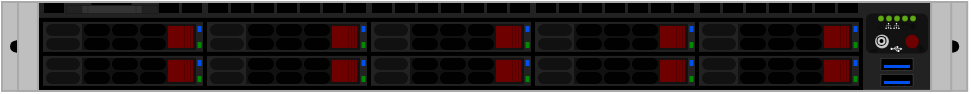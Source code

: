 <mxfile version="24.4.8" type="device">
  <diagram name="Page-1" id="KZN-zyBD-0XipZeYQRDT">
    <mxGraphModel dx="574" dy="332" grid="1" gridSize="10" guides="1" tooltips="1" connect="1" arrows="1" fold="1" page="1" pageScale="1" pageWidth="500" pageHeight="200" math="0" shadow="0">
      <root>
        <mxCell id="0" />
        <mxCell id="1" parent="0" />
        <mxCell id="VSV3LsICKq8d-zVmGXIu-51" value="" style="group" vertex="1" connectable="0" parent="1">
          <mxGeometry x="9" y="78" width="482.6" height="44.45" as="geometry" />
        </mxCell>
        <mxCell id="9eh16xiQdjSHdPkHuFP6-378" value="" style="rounded=0;whiteSpace=wrap;html=1;strokeColor=#aaaaaa;fillColor=#bfbfbf;strokeWidth=1;container=0;part=1;movable=1;resizable=1;rotatable=1;deletable=1;editable=1;locked=0;connectable=1;" parent="VSV3LsICKq8d-zVmGXIu-51" vertex="1">
          <mxGeometry width="482.6" height="44.45" as="geometry" />
        </mxCell>
        <mxCell id="9eh16xiQdjSHdPkHuFP6-379" value="" style="rounded=0;whiteSpace=wrap;html=1;strokeColor=#aaaaaa;fillColor=#222222;strokeWidth=1;movable=1;resizable=1;rotatable=1;deletable=1;editable=1;locked=0;connectable=1;container=0;" parent="VSV3LsICKq8d-zVmGXIu-51" vertex="1">
          <mxGeometry x="18" width="446.6" height="44.45" as="geometry" />
        </mxCell>
        <mxCell id="jP2WbbBxQBNUkDRbYnSl-231" value="" style="rounded=0;whiteSpace=wrap;html=1;fillColor=#000000;fontColor=#ffffff;strokeColor=none;container=0;" parent="VSV3LsICKq8d-zVmGXIu-51" vertex="1">
          <mxGeometry x="7" y="19.225" width="4" height="6" as="geometry" />
        </mxCell>
        <mxCell id="jP2WbbBxQBNUkDRbYnSl-232" value="" style="ellipse;whiteSpace=wrap;html=1;aspect=fixed;strokeColor=none;fillColor=#000000;container=0;" parent="VSV3LsICKq8d-zVmGXIu-51" vertex="1">
          <mxGeometry x="8" y="19.225" width="6" height="6" as="geometry" />
        </mxCell>
        <mxCell id="jP2WbbBxQBNUkDRbYnSl-233" value="" style="ellipse;whiteSpace=wrap;html=1;aspect=fixed;strokeColor=none;fillColor=#000000;container=0;" parent="VSV3LsICKq8d-zVmGXIu-51" vertex="1">
          <mxGeometry x="4" y="19.225" width="6" height="6" as="geometry" />
        </mxCell>
        <mxCell id="wEfOMtyTKLQo5fzBktWI-2" value="" style="rounded=0;whiteSpace=wrap;html=1;fillColor=#000000;fontColor=#ffffff;strokeColor=none;container=0;" parent="VSV3LsICKq8d-zVmGXIu-51" vertex="1">
          <mxGeometry x="471.596" y="19.225" width="4" height="6" as="geometry" />
        </mxCell>
        <mxCell id="wEfOMtyTKLQo5fzBktWI-3" value="" style="ellipse;whiteSpace=wrap;html=1;aspect=fixed;strokeColor=none;fillColor=#000000;container=0;" parent="VSV3LsICKq8d-zVmGXIu-51" vertex="1">
          <mxGeometry x="472.596" y="19.225" width="6" height="6" as="geometry" />
        </mxCell>
        <mxCell id="wEfOMtyTKLQo5fzBktWI-4" value="" style="ellipse;whiteSpace=wrap;html=1;aspect=fixed;strokeColor=none;fillColor=#000000;container=0;" parent="VSV3LsICKq8d-zVmGXIu-51" vertex="1">
          <mxGeometry x="468.596" y="19.225" width="6" height="6" as="geometry" />
        </mxCell>
        <mxCell id="jP2WbbBxQBNUkDRbYnSl-206" value="" style="rounded=0;whiteSpace=wrap;html=1;strokeColor=#aaaaaa;fillColor=#bfbfbf;strokeWidth=1;movable=1;resizable=1;rotatable=1;deletable=1;editable=1;locked=0;connectable=1;container=0;" parent="VSV3LsICKq8d-zVmGXIu-51" vertex="1">
          <mxGeometry x="7.996" width="10" height="44.45" as="geometry" />
        </mxCell>
        <mxCell id="wEfOMtyTKLQo5fzBktWI-5" value="" style="rounded=0;whiteSpace=wrap;html=1;strokeColor=#aaaaaa;fillColor=#bfbfbf;strokeWidth=1;movable=1;resizable=1;rotatable=1;deletable=1;editable=1;locked=0;connectable=1;container=0;" parent="VSV3LsICKq8d-zVmGXIu-51" vertex="1">
          <mxGeometry x="464.6" width="10" height="44.45" as="geometry" />
        </mxCell>
        <mxCell id="s0dWRtyi07ZF37cMcm2--266" value="" style="rounded=0;whiteSpace=wrap;html=1;strokeColor=none;fillColor=#000000;strokeWidth=1;movable=1;resizable=1;rotatable=1;deletable=1;editable=1;locked=0;connectable=1;container=0;" parent="VSV3LsICKq8d-zVmGXIu-51" vertex="1">
          <mxGeometry x="349" y="0.5" width="10" height="5" as="geometry" />
        </mxCell>
        <mxCell id="s0dWRtyi07ZF37cMcm2--267" value="" style="rounded=0;whiteSpace=wrap;html=1;strokeColor=none;fillColor=#000000;strokeWidth=1;movable=1;resizable=1;rotatable=1;deletable=1;editable=1;locked=0;connectable=1;container=0;" parent="VSV3LsICKq8d-zVmGXIu-51" vertex="1">
          <mxGeometry x="360.5" y="0.5" width="10" height="5" as="geometry" />
        </mxCell>
        <mxCell id="s0dWRtyi07ZF37cMcm2--268" value="" style="rounded=0;whiteSpace=wrap;html=1;strokeColor=none;fillColor=#000000;strokeWidth=1;movable=1;resizable=1;rotatable=1;deletable=1;editable=1;locked=0;connectable=1;container=0;" parent="VSV3LsICKq8d-zVmGXIu-51" vertex="1">
          <mxGeometry x="372" y="0.5" width="10" height="5" as="geometry" />
        </mxCell>
        <mxCell id="s0dWRtyi07ZF37cMcm2--269" value="" style="rounded=0;whiteSpace=wrap;html=1;strokeColor=none;fillColor=#000000;strokeWidth=1;movable=1;resizable=1;rotatable=1;deletable=1;editable=1;locked=0;connectable=1;container=0;" parent="VSV3LsICKq8d-zVmGXIu-51" vertex="1">
          <mxGeometry x="383.5" y="0.5" width="10" height="5" as="geometry" />
        </mxCell>
        <mxCell id="s0dWRtyi07ZF37cMcm2--270" value="" style="rounded=0;whiteSpace=wrap;html=1;strokeColor=none;fillColor=#000000;strokeWidth=1;movable=1;resizable=1;rotatable=1;deletable=1;editable=1;locked=0;connectable=1;container=0;" parent="VSV3LsICKq8d-zVmGXIu-51" vertex="1">
          <mxGeometry x="395" y="0.5" width="10" height="5" as="geometry" />
        </mxCell>
        <mxCell id="s0dWRtyi07ZF37cMcm2--271" value="" style="rounded=0;whiteSpace=wrap;html=1;strokeColor=none;fillColor=#000000;strokeWidth=1;movable=1;resizable=1;rotatable=1;deletable=1;editable=1;locked=0;connectable=1;container=0;" parent="VSV3LsICKq8d-zVmGXIu-51" vertex="1">
          <mxGeometry x="406.5" y="0.5" width="10" height="5" as="geometry" />
        </mxCell>
        <mxCell id="s0dWRtyi07ZF37cMcm2--273" value="" style="rounded=0;whiteSpace=wrap;html=1;strokeColor=none;fillColor=#000000;strokeWidth=1;movable=1;resizable=1;rotatable=1;deletable=1;editable=1;locked=0;connectable=1;container=0;" parent="VSV3LsICKq8d-zVmGXIu-51" vertex="1">
          <mxGeometry x="418" y="0.5" width="10" height="5" as="geometry" />
        </mxCell>
        <mxCell id="s0dWRtyi07ZF37cMcm2--274" value="" style="rounded=0;whiteSpace=wrap;html=1;strokeColor=none;fillColor=#000000;strokeWidth=1;movable=1;resizable=1;rotatable=1;deletable=1;editable=1;locked=0;connectable=1;container=0;" parent="VSV3LsICKq8d-zVmGXIu-51" vertex="1">
          <mxGeometry x="267" y="0.5" width="10" height="5" as="geometry" />
        </mxCell>
        <mxCell id="s0dWRtyi07ZF37cMcm2--275" value="" style="rounded=0;whiteSpace=wrap;html=1;strokeColor=none;fillColor=#000000;strokeWidth=1;movable=1;resizable=1;rotatable=1;deletable=1;editable=1;locked=0;connectable=1;container=0;" parent="VSV3LsICKq8d-zVmGXIu-51" vertex="1">
          <mxGeometry x="278.5" y="0.5" width="10" height="5" as="geometry" />
        </mxCell>
        <mxCell id="s0dWRtyi07ZF37cMcm2--276" value="" style="rounded=0;whiteSpace=wrap;html=1;strokeColor=none;fillColor=#000000;strokeWidth=1;movable=1;resizable=1;rotatable=1;deletable=1;editable=1;locked=0;connectable=1;container=0;" parent="VSV3LsICKq8d-zVmGXIu-51" vertex="1">
          <mxGeometry x="290" y="0.5" width="10" height="5" as="geometry" />
        </mxCell>
        <mxCell id="s0dWRtyi07ZF37cMcm2--277" value="" style="rounded=0;whiteSpace=wrap;html=1;strokeColor=none;fillColor=#000000;strokeWidth=1;movable=1;resizable=1;rotatable=1;deletable=1;editable=1;locked=0;connectable=1;container=0;" parent="VSV3LsICKq8d-zVmGXIu-51" vertex="1">
          <mxGeometry x="301.5" y="0.5" width="10" height="5" as="geometry" />
        </mxCell>
        <mxCell id="s0dWRtyi07ZF37cMcm2--278" value="" style="rounded=0;whiteSpace=wrap;html=1;strokeColor=none;fillColor=#000000;strokeWidth=1;movable=1;resizable=1;rotatable=1;deletable=1;editable=1;locked=0;connectable=1;container=0;" parent="VSV3LsICKq8d-zVmGXIu-51" vertex="1">
          <mxGeometry x="313" y="0.5" width="10" height="5" as="geometry" />
        </mxCell>
        <mxCell id="s0dWRtyi07ZF37cMcm2--279" value="" style="rounded=0;whiteSpace=wrap;html=1;strokeColor=none;fillColor=#000000;strokeWidth=1;movable=1;resizable=1;rotatable=1;deletable=1;editable=1;locked=0;connectable=1;container=0;" parent="VSV3LsICKq8d-zVmGXIu-51" vertex="1">
          <mxGeometry x="324.5" y="0.5" width="10" height="5" as="geometry" />
        </mxCell>
        <mxCell id="s0dWRtyi07ZF37cMcm2--280" value="" style="rounded=0;whiteSpace=wrap;html=1;strokeColor=none;fillColor=#000000;strokeWidth=1;movable=1;resizable=1;rotatable=1;deletable=1;editable=1;locked=0;connectable=1;container=0;" parent="VSV3LsICKq8d-zVmGXIu-51" vertex="1">
          <mxGeometry x="336" y="0.5" width="10" height="5" as="geometry" />
        </mxCell>
        <mxCell id="s0dWRtyi07ZF37cMcm2--281" value="" style="rounded=0;whiteSpace=wrap;html=1;strokeColor=none;fillColor=#000000;strokeWidth=1;movable=1;resizable=1;rotatable=1;deletable=1;editable=1;locked=0;connectable=1;container=0;" parent="VSV3LsICKq8d-zVmGXIu-51" vertex="1">
          <mxGeometry x="185" y="0.5" width="10" height="5" as="geometry" />
        </mxCell>
        <mxCell id="s0dWRtyi07ZF37cMcm2--282" value="" style="rounded=0;whiteSpace=wrap;html=1;strokeColor=none;fillColor=#000000;strokeWidth=1;movable=1;resizable=1;rotatable=1;deletable=1;editable=1;locked=0;connectable=1;container=0;" parent="VSV3LsICKq8d-zVmGXIu-51" vertex="1">
          <mxGeometry x="196.5" y="0.5" width="10" height="5" as="geometry" />
        </mxCell>
        <mxCell id="s0dWRtyi07ZF37cMcm2--283" value="" style="rounded=0;whiteSpace=wrap;html=1;strokeColor=none;fillColor=#000000;strokeWidth=1;movable=1;resizable=1;rotatable=1;deletable=1;editable=1;locked=0;connectable=1;container=0;" parent="VSV3LsICKq8d-zVmGXIu-51" vertex="1">
          <mxGeometry x="208" y="0.5" width="10" height="5" as="geometry" />
        </mxCell>
        <mxCell id="s0dWRtyi07ZF37cMcm2--284" value="" style="rounded=0;whiteSpace=wrap;html=1;strokeColor=none;fillColor=#000000;strokeWidth=1;movable=1;resizable=1;rotatable=1;deletable=1;editable=1;locked=0;connectable=1;container=0;" parent="VSV3LsICKq8d-zVmGXIu-51" vertex="1">
          <mxGeometry x="219.5" y="0.5" width="10" height="5" as="geometry" />
        </mxCell>
        <mxCell id="s0dWRtyi07ZF37cMcm2--285" value="" style="rounded=0;whiteSpace=wrap;html=1;strokeColor=none;fillColor=#000000;strokeWidth=1;movable=1;resizable=1;rotatable=1;deletable=1;editable=1;locked=0;connectable=1;container=0;" parent="VSV3LsICKq8d-zVmGXIu-51" vertex="1">
          <mxGeometry x="231" y="0.5" width="10" height="5" as="geometry" />
        </mxCell>
        <mxCell id="s0dWRtyi07ZF37cMcm2--286" value="" style="rounded=0;whiteSpace=wrap;html=1;strokeColor=none;fillColor=#000000;strokeWidth=1;movable=1;resizable=1;rotatable=1;deletable=1;editable=1;locked=0;connectable=1;container=0;" parent="VSV3LsICKq8d-zVmGXIu-51" vertex="1">
          <mxGeometry x="242.5" y="0.5" width="10" height="5" as="geometry" />
        </mxCell>
        <mxCell id="s0dWRtyi07ZF37cMcm2--287" value="" style="rounded=0;whiteSpace=wrap;html=1;strokeColor=none;fillColor=#000000;strokeWidth=1;movable=1;resizable=1;rotatable=1;deletable=1;editable=1;locked=0;connectable=1;container=0;" parent="VSV3LsICKq8d-zVmGXIu-51" vertex="1">
          <mxGeometry x="254" y="0.5" width="10" height="5" as="geometry" />
        </mxCell>
        <mxCell id="s0dWRtyi07ZF37cMcm2--288" value="" style="rounded=0;whiteSpace=wrap;html=1;strokeColor=none;fillColor=#000000;strokeWidth=1;movable=1;resizable=1;rotatable=1;deletable=1;editable=1;locked=0;connectable=1;container=0;" parent="VSV3LsICKq8d-zVmGXIu-51" vertex="1">
          <mxGeometry x="103" y="0.5" width="10" height="5" as="geometry" />
        </mxCell>
        <mxCell id="s0dWRtyi07ZF37cMcm2--289" value="" style="rounded=0;whiteSpace=wrap;html=1;strokeColor=none;fillColor=#000000;strokeWidth=1;movable=1;resizable=1;rotatable=1;deletable=1;editable=1;locked=0;connectable=1;container=0;" parent="VSV3LsICKq8d-zVmGXIu-51" vertex="1">
          <mxGeometry x="114.5" y="0.5" width="10" height="5" as="geometry" />
        </mxCell>
        <mxCell id="s0dWRtyi07ZF37cMcm2--290" value="" style="rounded=0;whiteSpace=wrap;html=1;strokeColor=none;fillColor=#000000;strokeWidth=1;movable=1;resizable=1;rotatable=1;deletable=1;editable=1;locked=0;connectable=1;container=0;" parent="VSV3LsICKq8d-zVmGXIu-51" vertex="1">
          <mxGeometry x="126" y="0.5" width="10" height="5" as="geometry" />
        </mxCell>
        <mxCell id="s0dWRtyi07ZF37cMcm2--291" value="" style="rounded=0;whiteSpace=wrap;html=1;strokeColor=none;fillColor=#000000;strokeWidth=1;movable=1;resizable=1;rotatable=1;deletable=1;editable=1;locked=0;connectable=1;container=0;" parent="VSV3LsICKq8d-zVmGXIu-51" vertex="1">
          <mxGeometry x="137.5" y="0.5" width="10" height="5" as="geometry" />
        </mxCell>
        <mxCell id="s0dWRtyi07ZF37cMcm2--292" value="" style="rounded=0;whiteSpace=wrap;html=1;strokeColor=none;fillColor=#000000;strokeWidth=1;movable=1;resizable=1;rotatable=1;deletable=1;editable=1;locked=0;connectable=1;container=0;" parent="VSV3LsICKq8d-zVmGXIu-51" vertex="1">
          <mxGeometry x="149" y="0.5" width="10" height="5" as="geometry" />
        </mxCell>
        <mxCell id="s0dWRtyi07ZF37cMcm2--293" value="" style="rounded=0;whiteSpace=wrap;html=1;strokeColor=none;fillColor=#000000;strokeWidth=1;movable=1;resizable=1;rotatable=1;deletable=1;editable=1;locked=0;connectable=1;container=0;" parent="VSV3LsICKq8d-zVmGXIu-51" vertex="1">
          <mxGeometry x="160.5" y="0.5" width="10" height="5" as="geometry" />
        </mxCell>
        <mxCell id="s0dWRtyi07ZF37cMcm2--294" value="" style="rounded=0;whiteSpace=wrap;html=1;strokeColor=none;fillColor=#000000;strokeWidth=1;movable=1;resizable=1;rotatable=1;deletable=1;editable=1;locked=0;connectable=1;container=0;" parent="VSV3LsICKq8d-zVmGXIu-51" vertex="1">
          <mxGeometry x="172" y="0.5" width="10" height="5" as="geometry" />
        </mxCell>
        <mxCell id="s0dWRtyi07ZF37cMcm2--295" value="" style="rounded=0;whiteSpace=wrap;html=1;strokeColor=none;fillColor=#000000;strokeWidth=1;movable=1;resizable=1;rotatable=1;deletable=1;editable=1;locked=0;connectable=1;container=0;" parent="VSV3LsICKq8d-zVmGXIu-51" vertex="1">
          <mxGeometry x="21" y="0.5" width="10" height="5" as="geometry" />
        </mxCell>
        <mxCell id="s0dWRtyi07ZF37cMcm2--300" value="" style="rounded=0;whiteSpace=wrap;html=1;strokeColor=none;fillColor=#000000;strokeWidth=1;movable=1;resizable=1;rotatable=1;deletable=1;editable=1;locked=0;connectable=1;container=0;" parent="VSV3LsICKq8d-zVmGXIu-51" vertex="1">
          <mxGeometry x="78.5" y="0.5" width="10" height="5" as="geometry" />
        </mxCell>
        <mxCell id="s0dWRtyi07ZF37cMcm2--301" value="" style="rounded=0;whiteSpace=wrap;html=1;strokeColor=none;fillColor=#000000;strokeWidth=1;movable=1;resizable=1;rotatable=1;deletable=1;editable=1;locked=0;connectable=1;container=0;" parent="VSV3LsICKq8d-zVmGXIu-51" vertex="1">
          <mxGeometry x="90" y="0.5" width="10" height="5" as="geometry" />
        </mxCell>
        <mxCell id="s0dWRtyi07ZF37cMcm2--303" value="" style="rounded=0;whiteSpace=wrap;html=1;strokeColor=none;fillColor=#000000;strokeWidth=1;movable=1;resizable=1;rotatable=1;deletable=1;editable=1;locked=0;connectable=1;container=0;" parent="VSV3LsICKq8d-zVmGXIu-51" vertex="1">
          <mxGeometry x="44.75" y="0.5" width="20" height="5" as="geometry" />
        </mxCell>
        <mxCell id="s0dWRtyi07ZF37cMcm2--302" value="" style="rounded=0;whiteSpace=wrap;html=1;strokeColor=#000000;fillColor=#222222;strokeWidth=0.1;movable=1;resizable=1;rotatable=1;deletable=1;editable=1;locked=0;connectable=1;container=0;" parent="VSV3LsICKq8d-zVmGXIu-51" vertex="1">
          <mxGeometry x="31.75" y="1.5" width="46" height="4" as="geometry" />
        </mxCell>
        <mxCell id="s0dWRtyi07ZF37cMcm2--304" value="" style="rounded=0;whiteSpace=wrap;html=1;strokeColor=#000000;fillColor=#333333;strokeWidth=0.1;movable=1;resizable=1;rotatable=1;deletable=1;editable=1;locked=0;connectable=1;container=0;" parent="VSV3LsICKq8d-zVmGXIu-51" vertex="1">
          <mxGeometry x="39.75" y="1.5" width="30" height="4" as="geometry" />
        </mxCell>
        <mxCell id="s0dWRtyi07ZF37cMcm2--305" value="" style="rounded=1;whiteSpace=wrap;html=1;strokeColor=none;fillColor=#121212;strokeWidth=0.1;movable=1;resizable=1;rotatable=1;deletable=1;editable=1;locked=0;connectable=1;container=0;" parent="VSV3LsICKq8d-zVmGXIu-51" vertex="1">
          <mxGeometry x="431.75" y="5.5" width="31" height="20" as="geometry" />
        </mxCell>
        <mxCell id="s0dWRtyi07ZF37cMcm2--316" value="" style="ellipse;whiteSpace=wrap;html=1;strokeColor=#000000;fillColor=#60a917;fontColor=#ffffff;movable=1;resizable=1;rotatable=1;deletable=1;editable=1;locked=0;connectable=1;container=0;strokeWidth=0.1;" parent="VSV3LsICKq8d-zVmGXIu-51" vertex="1">
          <mxGeometry x="437.75" y="6.5" width="3" height="3" as="geometry" />
        </mxCell>
        <mxCell id="s0dWRtyi07ZF37cMcm2--322" value="" style="ellipse;whiteSpace=wrap;html=1;strokeColor=#000000;fillColor=#6F0000;fontColor=#ffffff;movable=1;resizable=1;rotatable=1;deletable=1;editable=1;locked=0;connectable=1;container=0;strokeWidth=0.1;" parent="VSV3LsICKq8d-zVmGXIu-51" vertex="1">
          <mxGeometry x="451.25" y="16.0" width="7" height="7" as="geometry" />
        </mxCell>
        <mxCell id="s0dWRtyi07ZF37cMcm2--323" value="" style="ellipse;whiteSpace=wrap;html=1;strokeColor=#000000;fillColor=#CCCCCC;fontColor=#ffffff;movable=1;resizable=1;rotatable=1;deletable=1;editable=1;locked=0;connectable=1;container=0;strokeWidth=0.1;" parent="VSV3LsICKq8d-zVmGXIu-51" vertex="1">
          <mxGeometry x="436.25" y="16.0" width="7" height="7" as="geometry" />
        </mxCell>
        <mxCell id="s0dWRtyi07ZF37cMcm2--326" value="" style="strokeWidth=0.1;html=1;shape=mxgraph.flowchart.database;whiteSpace=wrap;strokeColor=default;fillColor=none;movable=1;resizable=1;rotatable=1;deletable=1;editable=1;locked=0;connectable=1;container=0;" parent="VSV3LsICKq8d-zVmGXIu-51" vertex="1">
          <mxGeometry x="449.75" y="10.5" width="3" height="3" as="geometry" />
        </mxCell>
        <mxCell id="s0dWRtyi07ZF37cMcm2--327" value="" style="sketch=0;pointerEvents=1;shadow=0;dashed=0;html=1;strokeColor=none;fillColor=#FFFFFF;labelPosition=center;verticalLabelPosition=bottom;verticalAlign=top;align=center;outlineConnect=0;shape=mxgraph.vvd.infrastructure;movable=1;resizable=1;rotatable=1;deletable=1;editable=1;locked=0;connectable=1;container=0;" parent="VSV3LsICKq8d-zVmGXIu-51" vertex="1">
          <mxGeometry x="441.75" y="10.5" width="3" height="3" as="geometry" />
        </mxCell>
        <mxCell id="s0dWRtyi07ZF37cMcm2--330" value="" style="triangle;whiteSpace=wrap;html=1;rotation=-90;fillColor=none;strokeWidth=0.1;movable=1;resizable=1;rotatable=1;deletable=1;editable=1;locked=0;connectable=1;container=0;" parent="VSV3LsICKq8d-zVmGXIu-51" vertex="1">
          <mxGeometry x="437.75" y="10.5" width="3" height="3" as="geometry" />
        </mxCell>
        <mxCell id="s0dWRtyi07ZF37cMcm2--331" value="" style="sketch=0;html=1;strokeColor=default;shadow=0;fillColor=none;verticalAlign=top;labelPosition=center;verticalLabelPosition=bottom;shape=mxgraph.gcp2.a7_power;gradientColor=none;strokeWidth=0.1;movable=1;resizable=1;rotatable=1;deletable=1;editable=1;locked=0;connectable=1;container=0;" parent="VSV3LsICKq8d-zVmGXIu-51" vertex="1">
          <mxGeometry x="453.75" y="10.5" width="3" height="3" as="geometry" />
        </mxCell>
        <mxCell id="s0dWRtyi07ZF37cMcm2--332" value="" style="ellipse;whiteSpace=wrap;html=1;strokeColor=#000000;fillColor=#60a917;fontColor=#ffffff;movable=1;resizable=1;rotatable=1;deletable=1;editable=1;locked=0;connectable=1;container=0;strokeWidth=0.1;" parent="VSV3LsICKq8d-zVmGXIu-51" vertex="1">
          <mxGeometry x="441.75" y="6.5" width="3" height="3" as="geometry" />
        </mxCell>
        <mxCell id="s0dWRtyi07ZF37cMcm2--333" value="" style="ellipse;whiteSpace=wrap;html=1;strokeColor=#000000;fillColor=#60a917;fontColor=#ffffff;movable=1;resizable=1;rotatable=1;deletable=1;editable=1;locked=0;connectable=1;container=0;strokeWidth=0.1;" parent="VSV3LsICKq8d-zVmGXIu-51" vertex="1">
          <mxGeometry x="445.75" y="6.5" width="3" height="3" as="geometry" />
        </mxCell>
        <mxCell id="s0dWRtyi07ZF37cMcm2--334" value="" style="ellipse;whiteSpace=wrap;html=1;strokeColor=#000000;fillColor=#60a917;fontColor=#ffffff;movable=1;resizable=1;rotatable=1;deletable=1;editable=1;locked=0;connectable=1;container=0;strokeWidth=0.1;" parent="VSV3LsICKq8d-zVmGXIu-51" vertex="1">
          <mxGeometry x="449.75" y="6.5" width="3" height="3" as="geometry" />
        </mxCell>
        <mxCell id="s0dWRtyi07ZF37cMcm2--335" value="" style="ellipse;whiteSpace=wrap;html=1;strokeColor=#000000;fillColor=#60a917;fontColor=#ffffff;movable=1;resizable=1;rotatable=1;deletable=1;editable=1;locked=0;connectable=1;container=0;strokeWidth=0.1;" parent="VSV3LsICKq8d-zVmGXIu-51" vertex="1">
          <mxGeometry x="453.75" y="6.5" width="3" height="3" as="geometry" />
        </mxCell>
        <mxCell id="s0dWRtyi07ZF37cMcm2--336" value="" style="sketch=0;pointerEvents=1;shadow=0;dashed=0;html=1;strokeColor=none;fillColor=#FFFFFF;labelPosition=center;verticalLabelPosition=bottom;verticalAlign=top;align=center;outlineConnect=0;shape=mxgraph.vvd.infrastructure;movable=1;resizable=1;rotatable=1;deletable=1;editable=1;locked=0;connectable=1;container=0;" parent="VSV3LsICKq8d-zVmGXIu-51" vertex="1">
          <mxGeometry x="445.75" y="10.5" width="3" height="3" as="geometry" />
        </mxCell>
        <mxCell id="s0dWRtyi07ZF37cMcm2--337" value="" style="rounded=0;whiteSpace=wrap;html=1;strokeColor=#000000;fillColor=#333333;strokeWidth=0.1;movable=1;resizable=1;rotatable=1;deletable=1;editable=1;locked=0;connectable=1;container=0;" parent="VSV3LsICKq8d-zVmGXIu-51" vertex="1">
          <mxGeometry x="42.75" y="1.5" width="24" height="4" as="geometry" />
        </mxCell>
        <mxCell id="s0dWRtyi07ZF37cMcm2--64" value="" style="rounded=0;whiteSpace=wrap;html=1;strokeColor=none;fillColor=#000000;strokeWidth=1;movable=1;resizable=1;rotatable=1;deletable=1;editable=1;locked=0;connectable=1;container=0;" parent="VSV3LsICKq8d-zVmGXIu-51" vertex="1">
          <mxGeometry x="18.5" y="7.95" width="412" height="36" as="geometry" />
        </mxCell>
        <mxCell id="s0dWRtyi07ZF37cMcm2--306" value="" style="rounded=0;whiteSpace=wrap;html=1;strokeColor=#aaaaaa;fillColor=#000000;strokeWidth=0.1;movable=1;resizable=1;rotatable=1;deletable=1;editable=1;locked=0;connectable=1;container=0;" parent="VSV3LsICKq8d-zVmGXIu-51" vertex="1">
          <mxGeometry x="439.25" y="28" width="16" height="6" as="geometry" />
        </mxCell>
        <mxCell id="s0dWRtyi07ZF37cMcm2--307" value="" style="rounded=0;whiteSpace=wrap;html=1;strokeColor=none;fillColor=#0050ef;strokeWidth=0.5;fontColor=#ffffff;movable=1;resizable=1;rotatable=1;deletable=1;editable=1;locked=0;connectable=1;container=0;" parent="VSV3LsICKq8d-zVmGXIu-51" vertex="1">
          <mxGeometry x="440.75" y="31.25" width="13" height="1.5" as="geometry" />
        </mxCell>
        <mxCell id="s0dWRtyi07ZF37cMcm2--314" value="" style="rounded=0;whiteSpace=wrap;html=1;strokeColor=#aaaaaa;fillColor=#000000;strokeWidth=0.1;movable=1;resizable=1;rotatable=1;deletable=1;editable=1;locked=0;connectable=1;container=0;" parent="VSV3LsICKq8d-zVmGXIu-51" vertex="1">
          <mxGeometry x="439.25" y="36" width="16" height="6" as="geometry" />
        </mxCell>
        <mxCell id="s0dWRtyi07ZF37cMcm2--315" value="" style="rounded=0;whiteSpace=wrap;html=1;strokeColor=none;fillColor=#0050ef;strokeWidth=0.5;fontColor=#ffffff;movable=1;resizable=1;rotatable=1;deletable=1;editable=1;locked=0;connectable=1;container=0;" parent="VSV3LsICKq8d-zVmGXIu-51" vertex="1">
          <mxGeometry x="440.75" y="39.25" width="13" height="1.5" as="geometry" />
        </mxCell>
        <mxCell id="jYugRQpqX03XuYQ0I7Gw-276" value="" style="ellipse;whiteSpace=wrap;html=1;strokeColor=none;fillColor=#000000;fontColor=#ffffff;movable=1;resizable=1;rotatable=1;deletable=1;editable=1;locked=0;connectable=1;container=0;strokeWidth=2;" parent="VSV3LsICKq8d-zVmGXIu-51" vertex="1">
          <mxGeometry x="437.25" y="16.95" width="5" height="5" as="geometry" />
        </mxCell>
        <mxCell id="jYugRQpqX03XuYQ0I7Gw-279" value="" style="ellipse;whiteSpace=wrap;html=1;strokeColor=#CCCCCC;fillColor=#000000;fontColor=#ffffff;movable=1;resizable=1;rotatable=1;deletable=1;editable=1;locked=0;connectable=1;container=0;strokeWidth=1;" parent="VSV3LsICKq8d-zVmGXIu-51" vertex="1">
          <mxGeometry x="438.25" y="18.0" width="3" height="3" as="geometry" />
        </mxCell>
        <mxCell id="jYugRQpqX03XuYQ0I7Gw-280" value="" style="sketch=0;html=1;strokeColor=default;shadow=0;fillColor=none;verticalAlign=top;labelPosition=center;verticalLabelPosition=bottom;shape=mxgraph.gcp2.a7_power;gradientColor=none;strokeWidth=0.1;movable=1;resizable=1;rotatable=1;deletable=1;editable=1;locked=0;connectable=1;container=0;" parent="VSV3LsICKq8d-zVmGXIu-51" vertex="1">
          <mxGeometry x="457.75" y="21.5" width="3" height="3" as="geometry" />
        </mxCell>
        <mxCell id="jYugRQpqX03XuYQ0I7Gw-281" value="" style="sketch=0;pointerEvents=1;shadow=0;dashed=0;html=1;strokeColor=none;labelPosition=center;verticalLabelPosition=bottom;verticalAlign=top;align=center;fillColor=#FFFFFF;shape=mxgraph.mscae.enterprise.usb;movable=1;resizable=1;rotatable=1;deletable=1;editable=1;locked=0;connectable=1;container=0;" parent="VSV3LsICKq8d-zVmGXIu-51" vertex="1">
          <mxGeometry x="444.25" y="21.95" width="6" height="3" as="geometry" />
        </mxCell>
        <mxCell id="jYugRQpqX03XuYQ0I7Gw-282" value="UID" style="text;html=1;align=center;verticalAlign=middle;whiteSpace=wrap;rounded=0;fontSize=2;container=0;" parent="VSV3LsICKq8d-zVmGXIu-51" vertex="1">
          <mxGeometry x="431.75" y="21.5" width="8" height="4" as="geometry" />
        </mxCell>
        <mxCell id="s0dWRtyi07ZF37cMcm2--1" value="" style="rounded=0;whiteSpace=wrap;html=1;strokeColor=none;fillColor=#222222;strokeWidth=1;movable=1;resizable=1;rotatable=1;deletable=1;editable=1;locked=0;connectable=1;container=0;" parent="VSV3LsICKq8d-zVmGXIu-51" vertex="1">
          <mxGeometry x="20.5" y="9.95" width="80" height="15" as="geometry" />
        </mxCell>
        <mxCell id="s0dWRtyi07ZF37cMcm2--39" value="" style="rounded=1;whiteSpace=wrap;html=1;strokeColor=none;fillColor=#008a00;fontColor=#ffffff;container=0;" parent="VSV3LsICKq8d-zVmGXIu-51" vertex="1">
          <mxGeometry x="97.75" y="19.95" width="2" height="3" as="geometry" />
        </mxCell>
        <mxCell id="s0dWRtyi07ZF37cMcm2--40" value="" style="rounded=1;whiteSpace=wrap;html=1;strokeColor=none;fillColor=#0050ef;fontColor=#ffffff;container=0;" parent="VSV3LsICKq8d-zVmGXIu-51" vertex="1">
          <mxGeometry x="97.75" y="12" width="2" height="3" as="geometry" />
        </mxCell>
        <mxCell id="q7dswaSPt2_tJIKAAf1v-1" value="" style="rounded=0;whiteSpace=wrap;html=1;strokeColor=none;fillColor=#111111;strokeWidth=1;movable=1;resizable=1;rotatable=1;deletable=1;editable=1;locked=0;connectable=1;container=0;gradientColor=none;gradientDirection=east;" parent="VSV3LsICKq8d-zVmGXIu-51" vertex="1">
          <mxGeometry x="40" y="10.95" width="57" height="13" as="geometry" />
        </mxCell>
        <mxCell id="q7dswaSPt2_tJIKAAf1v-4" value="" style="rounded=1;whiteSpace=wrap;html=1;strokeColor=none;fillColor=#111111;arcSize=50;container=0;" parent="VSV3LsICKq8d-zVmGXIu-51" vertex="1">
          <mxGeometry x="22" y="11" width="17" height="6" as="geometry" />
        </mxCell>
        <mxCell id="q7dswaSPt2_tJIKAAf1v-5" value="" style="rounded=1;whiteSpace=wrap;html=1;strokeColor=none;fillColor=#111111;arcSize=50;container=0;" parent="VSV3LsICKq8d-zVmGXIu-51" vertex="1">
          <mxGeometry x="22" y="17.95" width="17" height="6" as="geometry" />
        </mxCell>
        <mxCell id="q7dswaSPt2_tJIKAAf1v-6" value="" style="rounded=1;whiteSpace=wrap;html=1;strokeColor=none;fillColor=#010101;arcSize=50;container=0;" parent="VSV3LsICKq8d-zVmGXIu-51" vertex="1">
          <mxGeometry x="41" y="11" width="13" height="6" as="geometry" />
        </mxCell>
        <mxCell id="q7dswaSPt2_tJIKAAf1v-7" value="" style="rounded=1;whiteSpace=wrap;html=1;strokeColor=none;fillColor=#010101;arcSize=50;container=0;" parent="VSV3LsICKq8d-zVmGXIu-51" vertex="1">
          <mxGeometry x="41" y="17.95" width="13" height="6" as="geometry" />
        </mxCell>
        <mxCell id="q7dswaSPt2_tJIKAAf1v-8" value="" style="rounded=1;whiteSpace=wrap;html=1;strokeColor=none;fillColor=#010101;arcSize=50;container=0;" parent="VSV3LsICKq8d-zVmGXIu-51" vertex="1">
          <mxGeometry x="55" y="11" width="13" height="6" as="geometry" />
        </mxCell>
        <mxCell id="q7dswaSPt2_tJIKAAf1v-9" value="" style="rounded=1;whiteSpace=wrap;html=1;strokeColor=none;fillColor=#010101;arcSize=50;container=0;" parent="VSV3LsICKq8d-zVmGXIu-51" vertex="1">
          <mxGeometry x="55" y="17.95" width="13" height="6" as="geometry" />
        </mxCell>
        <mxCell id="q7dswaSPt2_tJIKAAf1v-10" value="" style="rounded=1;whiteSpace=wrap;html=1;strokeColor=none;fillColor=#010101;arcSize=50;container=0;" parent="VSV3LsICKq8d-zVmGXIu-51" vertex="1">
          <mxGeometry x="69" y="11" width="13" height="6" as="geometry" />
        </mxCell>
        <mxCell id="q7dswaSPt2_tJIKAAf1v-11" value="" style="rounded=1;whiteSpace=wrap;html=1;strokeColor=none;fillColor=#010101;arcSize=50;container=0;" parent="VSV3LsICKq8d-zVmGXIu-51" vertex="1">
          <mxGeometry x="69" y="17.95" width="13" height="6" as="geometry" />
        </mxCell>
        <mxCell id="q7dswaSPt2_tJIKAAf1v-21" value="" style="rounded=0;whiteSpace=wrap;html=1;strokeColor=none;fillColor=#222222;strokeWidth=1;movable=1;resizable=1;rotatable=1;deletable=1;editable=1;locked=0;connectable=1;container=0;" parent="VSV3LsICKq8d-zVmGXIu-51" vertex="1">
          <mxGeometry x="20.5" y="26.95" width="80" height="15" as="geometry" />
        </mxCell>
        <mxCell id="q7dswaSPt2_tJIKAAf1v-22" value="" style="rounded=1;whiteSpace=wrap;html=1;strokeColor=none;fillColor=#008a00;fontColor=#ffffff;container=0;" parent="VSV3LsICKq8d-zVmGXIu-51" vertex="1">
          <mxGeometry x="97.75" y="36.95" width="2" height="3" as="geometry" />
        </mxCell>
        <mxCell id="q7dswaSPt2_tJIKAAf1v-23" value="" style="rounded=1;whiteSpace=wrap;html=1;strokeColor=none;fillColor=#0050ef;fontColor=#ffffff;container=0;" parent="VSV3LsICKq8d-zVmGXIu-51" vertex="1">
          <mxGeometry x="97.75" y="29" width="2" height="3" as="geometry" />
        </mxCell>
        <mxCell id="q7dswaSPt2_tJIKAAf1v-24" value="" style="rounded=0;whiteSpace=wrap;html=1;strokeColor=none;fillColor=#111111;strokeWidth=1;movable=1;resizable=1;rotatable=1;deletable=1;editable=1;locked=0;connectable=1;container=0;gradientColor=none;gradientDirection=east;" parent="VSV3LsICKq8d-zVmGXIu-51" vertex="1">
          <mxGeometry x="40" y="27.95" width="57" height="13" as="geometry" />
        </mxCell>
        <mxCell id="q7dswaSPt2_tJIKAAf1v-25" value="" style="rounded=1;whiteSpace=wrap;html=1;strokeColor=none;fillColor=#111111;arcSize=50;container=0;" parent="VSV3LsICKq8d-zVmGXIu-51" vertex="1">
          <mxGeometry x="22" y="28" width="17" height="6" as="geometry" />
        </mxCell>
        <mxCell id="q7dswaSPt2_tJIKAAf1v-26" value="" style="rounded=1;whiteSpace=wrap;html=1;strokeColor=none;fillColor=#111111;arcSize=50;container=0;" parent="VSV3LsICKq8d-zVmGXIu-51" vertex="1">
          <mxGeometry x="22" y="34.95" width="17" height="6" as="geometry" />
        </mxCell>
        <mxCell id="q7dswaSPt2_tJIKAAf1v-27" value="" style="rounded=1;whiteSpace=wrap;html=1;strokeColor=none;fillColor=#010101;arcSize=50;container=0;" parent="VSV3LsICKq8d-zVmGXIu-51" vertex="1">
          <mxGeometry x="41" y="28" width="13" height="6" as="geometry" />
        </mxCell>
        <mxCell id="q7dswaSPt2_tJIKAAf1v-28" value="" style="rounded=1;whiteSpace=wrap;html=1;strokeColor=none;fillColor=#010101;arcSize=50;container=0;" parent="VSV3LsICKq8d-zVmGXIu-51" vertex="1">
          <mxGeometry x="41" y="34.95" width="13" height="6" as="geometry" />
        </mxCell>
        <mxCell id="q7dswaSPt2_tJIKAAf1v-29" value="" style="rounded=1;whiteSpace=wrap;html=1;strokeColor=none;fillColor=#010101;arcSize=50;container=0;" parent="VSV3LsICKq8d-zVmGXIu-51" vertex="1">
          <mxGeometry x="55" y="28" width="13" height="6" as="geometry" />
        </mxCell>
        <mxCell id="q7dswaSPt2_tJIKAAf1v-30" value="" style="rounded=1;whiteSpace=wrap;html=1;strokeColor=none;fillColor=#010101;arcSize=50;container=0;" parent="VSV3LsICKq8d-zVmGXIu-51" vertex="1">
          <mxGeometry x="55" y="34.95" width="13" height="6" as="geometry" />
        </mxCell>
        <mxCell id="q7dswaSPt2_tJIKAAf1v-31" value="" style="rounded=1;whiteSpace=wrap;html=1;strokeColor=none;fillColor=#010101;arcSize=50;container=0;" parent="VSV3LsICKq8d-zVmGXIu-51" vertex="1">
          <mxGeometry x="69" y="28" width="13" height="6" as="geometry" />
        </mxCell>
        <mxCell id="q7dswaSPt2_tJIKAAf1v-32" value="" style="rounded=1;whiteSpace=wrap;html=1;strokeColor=none;fillColor=#010101;arcSize=50;container=0;" parent="VSV3LsICKq8d-zVmGXIu-51" vertex="1">
          <mxGeometry x="69" y="34.95" width="13" height="6" as="geometry" />
        </mxCell>
        <mxCell id="q7dswaSPt2_tJIKAAf1v-40" value="" style="rounded=0;whiteSpace=wrap;html=1;strokeColor=none;fillColor=#222222;strokeWidth=1;movable=1;resizable=1;rotatable=1;deletable=1;editable=1;locked=0;connectable=1;container=0;" parent="VSV3LsICKq8d-zVmGXIu-51" vertex="1">
          <mxGeometry x="102.5" y="9.95" width="80" height="15" as="geometry" />
        </mxCell>
        <mxCell id="q7dswaSPt2_tJIKAAf1v-41" value="" style="rounded=1;whiteSpace=wrap;html=1;strokeColor=none;fillColor=#008a00;fontColor=#ffffff;container=0;" parent="VSV3LsICKq8d-zVmGXIu-51" vertex="1">
          <mxGeometry x="179.75" y="19.95" width="2" height="3" as="geometry" />
        </mxCell>
        <mxCell id="q7dswaSPt2_tJIKAAf1v-42" value="" style="rounded=1;whiteSpace=wrap;html=1;strokeColor=none;fillColor=#0050ef;fontColor=#ffffff;container=0;" parent="VSV3LsICKq8d-zVmGXIu-51" vertex="1">
          <mxGeometry x="179.75" y="12" width="2" height="3" as="geometry" />
        </mxCell>
        <mxCell id="q7dswaSPt2_tJIKAAf1v-43" value="" style="rounded=0;whiteSpace=wrap;html=1;strokeColor=none;fillColor=#111111;strokeWidth=1;movable=1;resizable=1;rotatable=1;deletable=1;editable=1;locked=0;connectable=1;container=0;gradientColor=none;gradientDirection=east;" parent="VSV3LsICKq8d-zVmGXIu-51" vertex="1">
          <mxGeometry x="122" y="10.95" width="57" height="13" as="geometry" />
        </mxCell>
        <mxCell id="q7dswaSPt2_tJIKAAf1v-44" value="" style="rounded=1;whiteSpace=wrap;html=1;strokeColor=none;fillColor=#111111;arcSize=50;container=0;" parent="VSV3LsICKq8d-zVmGXIu-51" vertex="1">
          <mxGeometry x="104" y="11" width="17" height="6" as="geometry" />
        </mxCell>
        <mxCell id="q7dswaSPt2_tJIKAAf1v-45" value="" style="rounded=1;whiteSpace=wrap;html=1;strokeColor=none;fillColor=#111111;arcSize=50;container=0;" parent="VSV3LsICKq8d-zVmGXIu-51" vertex="1">
          <mxGeometry x="104" y="17.95" width="17" height="6" as="geometry" />
        </mxCell>
        <mxCell id="q7dswaSPt2_tJIKAAf1v-46" value="" style="rounded=1;whiteSpace=wrap;html=1;strokeColor=none;fillColor=#010101;arcSize=50;container=0;" parent="VSV3LsICKq8d-zVmGXIu-51" vertex="1">
          <mxGeometry x="123" y="11" width="13" height="6" as="geometry" />
        </mxCell>
        <mxCell id="q7dswaSPt2_tJIKAAf1v-47" value="" style="rounded=1;whiteSpace=wrap;html=1;strokeColor=none;fillColor=#010101;arcSize=50;container=0;" parent="VSV3LsICKq8d-zVmGXIu-51" vertex="1">
          <mxGeometry x="123" y="17.95" width="13" height="6" as="geometry" />
        </mxCell>
        <mxCell id="q7dswaSPt2_tJIKAAf1v-48" value="" style="rounded=1;whiteSpace=wrap;html=1;strokeColor=none;fillColor=#010101;arcSize=50;container=0;" parent="VSV3LsICKq8d-zVmGXIu-51" vertex="1">
          <mxGeometry x="137" y="11" width="13" height="6" as="geometry" />
        </mxCell>
        <mxCell id="q7dswaSPt2_tJIKAAf1v-49" value="" style="rounded=1;whiteSpace=wrap;html=1;strokeColor=none;fillColor=#010101;arcSize=50;container=0;" parent="VSV3LsICKq8d-zVmGXIu-51" vertex="1">
          <mxGeometry x="137" y="17.95" width="13" height="6" as="geometry" />
        </mxCell>
        <mxCell id="q7dswaSPt2_tJIKAAf1v-50" value="" style="rounded=1;whiteSpace=wrap;html=1;strokeColor=none;fillColor=#010101;arcSize=50;container=0;" parent="VSV3LsICKq8d-zVmGXIu-51" vertex="1">
          <mxGeometry x="151" y="11" width="13" height="6" as="geometry" />
        </mxCell>
        <mxCell id="q7dswaSPt2_tJIKAAf1v-51" value="" style="rounded=1;whiteSpace=wrap;html=1;strokeColor=none;fillColor=#010101;arcSize=50;container=0;" parent="VSV3LsICKq8d-zVmGXIu-51" vertex="1">
          <mxGeometry x="151" y="17.95" width="13" height="6" as="geometry" />
        </mxCell>
        <mxCell id="q7dswaSPt2_tJIKAAf1v-59" value="" style="rounded=0;whiteSpace=wrap;html=1;strokeColor=none;fillColor=#222222;strokeWidth=1;movable=1;resizable=1;rotatable=1;deletable=1;editable=1;locked=0;connectable=1;container=0;" parent="VSV3LsICKq8d-zVmGXIu-51" vertex="1">
          <mxGeometry x="102.5" y="26.95" width="80" height="15" as="geometry" />
        </mxCell>
        <mxCell id="q7dswaSPt2_tJIKAAf1v-60" value="" style="rounded=1;whiteSpace=wrap;html=1;strokeColor=none;fillColor=#008a00;fontColor=#ffffff;container=0;" parent="VSV3LsICKq8d-zVmGXIu-51" vertex="1">
          <mxGeometry x="179.75" y="36.95" width="2" height="3" as="geometry" />
        </mxCell>
        <mxCell id="q7dswaSPt2_tJIKAAf1v-61" value="" style="rounded=1;whiteSpace=wrap;html=1;strokeColor=none;fillColor=#0050ef;fontColor=#ffffff;container=0;" parent="VSV3LsICKq8d-zVmGXIu-51" vertex="1">
          <mxGeometry x="179.75" y="29" width="2" height="3" as="geometry" />
        </mxCell>
        <mxCell id="q7dswaSPt2_tJIKAAf1v-62" value="" style="rounded=0;whiteSpace=wrap;html=1;strokeColor=none;fillColor=#111111;strokeWidth=1;movable=1;resizable=1;rotatable=1;deletable=1;editable=1;locked=0;connectable=1;container=0;gradientColor=none;gradientDirection=east;" parent="VSV3LsICKq8d-zVmGXIu-51" vertex="1">
          <mxGeometry x="122" y="27.95" width="57" height="13" as="geometry" />
        </mxCell>
        <mxCell id="q7dswaSPt2_tJIKAAf1v-63" value="" style="rounded=1;whiteSpace=wrap;html=1;strokeColor=none;fillColor=#111111;arcSize=50;container=0;" parent="VSV3LsICKq8d-zVmGXIu-51" vertex="1">
          <mxGeometry x="104" y="28" width="17" height="6" as="geometry" />
        </mxCell>
        <mxCell id="q7dswaSPt2_tJIKAAf1v-64" value="" style="rounded=1;whiteSpace=wrap;html=1;strokeColor=none;fillColor=#111111;arcSize=50;container=0;" parent="VSV3LsICKq8d-zVmGXIu-51" vertex="1">
          <mxGeometry x="104" y="34.95" width="17" height="6" as="geometry" />
        </mxCell>
        <mxCell id="q7dswaSPt2_tJIKAAf1v-65" value="" style="rounded=1;whiteSpace=wrap;html=1;strokeColor=none;fillColor=#010101;arcSize=50;container=0;" parent="VSV3LsICKq8d-zVmGXIu-51" vertex="1">
          <mxGeometry x="123" y="28" width="13" height="6" as="geometry" />
        </mxCell>
        <mxCell id="q7dswaSPt2_tJIKAAf1v-66" value="" style="rounded=1;whiteSpace=wrap;html=1;strokeColor=none;fillColor=#010101;arcSize=50;container=0;" parent="VSV3LsICKq8d-zVmGXIu-51" vertex="1">
          <mxGeometry x="123" y="34.95" width="13" height="6" as="geometry" />
        </mxCell>
        <mxCell id="q7dswaSPt2_tJIKAAf1v-67" value="" style="rounded=1;whiteSpace=wrap;html=1;strokeColor=none;fillColor=#010101;arcSize=50;container=0;" parent="VSV3LsICKq8d-zVmGXIu-51" vertex="1">
          <mxGeometry x="137" y="28" width="13" height="6" as="geometry" />
        </mxCell>
        <mxCell id="q7dswaSPt2_tJIKAAf1v-68" value="" style="rounded=1;whiteSpace=wrap;html=1;strokeColor=none;fillColor=#010101;arcSize=50;container=0;" parent="VSV3LsICKq8d-zVmGXIu-51" vertex="1">
          <mxGeometry x="137" y="34.95" width="13" height="6" as="geometry" />
        </mxCell>
        <mxCell id="q7dswaSPt2_tJIKAAf1v-69" value="" style="rounded=1;whiteSpace=wrap;html=1;strokeColor=none;fillColor=#010101;arcSize=50;container=0;" parent="VSV3LsICKq8d-zVmGXIu-51" vertex="1">
          <mxGeometry x="151" y="28" width="13" height="6" as="geometry" />
        </mxCell>
        <mxCell id="q7dswaSPt2_tJIKAAf1v-70" value="" style="rounded=1;whiteSpace=wrap;html=1;strokeColor=none;fillColor=#010101;arcSize=50;container=0;" parent="VSV3LsICKq8d-zVmGXIu-51" vertex="1">
          <mxGeometry x="151" y="34.95" width="13" height="6" as="geometry" />
        </mxCell>
        <mxCell id="q7dswaSPt2_tJIKAAf1v-78" value="" style="rounded=0;whiteSpace=wrap;html=1;strokeColor=none;fillColor=#222222;strokeWidth=1;movable=1;resizable=1;rotatable=1;deletable=1;editable=1;locked=0;connectable=1;container=0;" parent="VSV3LsICKq8d-zVmGXIu-51" vertex="1">
          <mxGeometry x="184.5" y="9.95" width="80" height="15" as="geometry" />
        </mxCell>
        <mxCell id="q7dswaSPt2_tJIKAAf1v-79" value="" style="rounded=1;whiteSpace=wrap;html=1;strokeColor=none;fillColor=#008a00;fontColor=#ffffff;container=0;" parent="VSV3LsICKq8d-zVmGXIu-51" vertex="1">
          <mxGeometry x="261.75" y="19.95" width="2" height="3" as="geometry" />
        </mxCell>
        <mxCell id="q7dswaSPt2_tJIKAAf1v-80" value="" style="rounded=1;whiteSpace=wrap;html=1;strokeColor=none;fillColor=#0050ef;fontColor=#ffffff;container=0;" parent="VSV3LsICKq8d-zVmGXIu-51" vertex="1">
          <mxGeometry x="261.75" y="12" width="2" height="3" as="geometry" />
        </mxCell>
        <mxCell id="q7dswaSPt2_tJIKAAf1v-81" value="" style="rounded=0;whiteSpace=wrap;html=1;strokeColor=none;fillColor=#111111;strokeWidth=1;movable=1;resizable=1;rotatable=1;deletable=1;editable=1;locked=0;connectable=1;container=0;gradientColor=none;gradientDirection=east;" parent="VSV3LsICKq8d-zVmGXIu-51" vertex="1">
          <mxGeometry x="204" y="10.95" width="57" height="13" as="geometry" />
        </mxCell>
        <mxCell id="q7dswaSPt2_tJIKAAf1v-82" value="" style="rounded=1;whiteSpace=wrap;html=1;strokeColor=none;fillColor=#111111;arcSize=50;container=0;" parent="VSV3LsICKq8d-zVmGXIu-51" vertex="1">
          <mxGeometry x="186" y="11" width="17" height="6" as="geometry" />
        </mxCell>
        <mxCell id="q7dswaSPt2_tJIKAAf1v-83" value="" style="rounded=1;whiteSpace=wrap;html=1;strokeColor=none;fillColor=#111111;arcSize=50;container=0;" parent="VSV3LsICKq8d-zVmGXIu-51" vertex="1">
          <mxGeometry x="186" y="17.95" width="17" height="6" as="geometry" />
        </mxCell>
        <mxCell id="q7dswaSPt2_tJIKAAf1v-84" value="" style="rounded=1;whiteSpace=wrap;html=1;strokeColor=none;fillColor=#010101;arcSize=50;container=0;" parent="VSV3LsICKq8d-zVmGXIu-51" vertex="1">
          <mxGeometry x="205" y="11" width="13" height="6" as="geometry" />
        </mxCell>
        <mxCell id="q7dswaSPt2_tJIKAAf1v-85" value="" style="rounded=1;whiteSpace=wrap;html=1;strokeColor=none;fillColor=#010101;arcSize=50;container=0;" parent="VSV3LsICKq8d-zVmGXIu-51" vertex="1">
          <mxGeometry x="205" y="17.95" width="13" height="6" as="geometry" />
        </mxCell>
        <mxCell id="q7dswaSPt2_tJIKAAf1v-86" value="" style="rounded=1;whiteSpace=wrap;html=1;strokeColor=none;fillColor=#010101;arcSize=50;container=0;" parent="VSV3LsICKq8d-zVmGXIu-51" vertex="1">
          <mxGeometry x="219" y="11" width="13" height="6" as="geometry" />
        </mxCell>
        <mxCell id="q7dswaSPt2_tJIKAAf1v-87" value="" style="rounded=1;whiteSpace=wrap;html=1;strokeColor=none;fillColor=#010101;arcSize=50;container=0;" parent="VSV3LsICKq8d-zVmGXIu-51" vertex="1">
          <mxGeometry x="219" y="17.95" width="13" height="6" as="geometry" />
        </mxCell>
        <mxCell id="q7dswaSPt2_tJIKAAf1v-88" value="" style="rounded=1;whiteSpace=wrap;html=1;strokeColor=none;fillColor=#010101;arcSize=50;container=0;" parent="VSV3LsICKq8d-zVmGXIu-51" vertex="1">
          <mxGeometry x="233" y="11" width="13" height="6" as="geometry" />
        </mxCell>
        <mxCell id="q7dswaSPt2_tJIKAAf1v-89" value="" style="rounded=1;whiteSpace=wrap;html=1;strokeColor=none;fillColor=#010101;arcSize=50;container=0;" parent="VSV3LsICKq8d-zVmGXIu-51" vertex="1">
          <mxGeometry x="233" y="17.95" width="13" height="6" as="geometry" />
        </mxCell>
        <mxCell id="q7dswaSPt2_tJIKAAf1v-97" value="" style="rounded=0;whiteSpace=wrap;html=1;strokeColor=none;fillColor=#222222;strokeWidth=1;movable=1;resizable=1;rotatable=1;deletable=1;editable=1;locked=0;connectable=1;container=0;" parent="VSV3LsICKq8d-zVmGXIu-51" vertex="1">
          <mxGeometry x="184.5" y="26.95" width="80" height="15" as="geometry" />
        </mxCell>
        <mxCell id="q7dswaSPt2_tJIKAAf1v-98" value="" style="rounded=1;whiteSpace=wrap;html=1;strokeColor=none;fillColor=#008a00;fontColor=#ffffff;container=0;" parent="VSV3LsICKq8d-zVmGXIu-51" vertex="1">
          <mxGeometry x="261.75" y="36.95" width="2" height="3" as="geometry" />
        </mxCell>
        <mxCell id="q7dswaSPt2_tJIKAAf1v-99" value="" style="rounded=1;whiteSpace=wrap;html=1;strokeColor=none;fillColor=#0050ef;fontColor=#ffffff;container=0;" parent="VSV3LsICKq8d-zVmGXIu-51" vertex="1">
          <mxGeometry x="261.75" y="29" width="2" height="3" as="geometry" />
        </mxCell>
        <mxCell id="q7dswaSPt2_tJIKAAf1v-100" value="" style="rounded=0;whiteSpace=wrap;html=1;strokeColor=none;fillColor=#111111;strokeWidth=1;movable=1;resizable=1;rotatable=1;deletable=1;editable=1;locked=0;connectable=1;container=0;gradientColor=none;gradientDirection=east;" parent="VSV3LsICKq8d-zVmGXIu-51" vertex="1">
          <mxGeometry x="204" y="27.95" width="57" height="13" as="geometry" />
        </mxCell>
        <mxCell id="q7dswaSPt2_tJIKAAf1v-101" value="" style="rounded=1;whiteSpace=wrap;html=1;strokeColor=none;fillColor=#111111;arcSize=50;container=0;" parent="VSV3LsICKq8d-zVmGXIu-51" vertex="1">
          <mxGeometry x="186" y="28" width="17" height="6" as="geometry" />
        </mxCell>
        <mxCell id="q7dswaSPt2_tJIKAAf1v-102" value="" style="rounded=1;whiteSpace=wrap;html=1;strokeColor=none;fillColor=#111111;arcSize=50;container=0;" parent="VSV3LsICKq8d-zVmGXIu-51" vertex="1">
          <mxGeometry x="186" y="34.95" width="17" height="6" as="geometry" />
        </mxCell>
        <mxCell id="q7dswaSPt2_tJIKAAf1v-103" value="" style="rounded=1;whiteSpace=wrap;html=1;strokeColor=none;fillColor=#010101;arcSize=50;container=0;" parent="VSV3LsICKq8d-zVmGXIu-51" vertex="1">
          <mxGeometry x="205" y="28" width="13" height="6" as="geometry" />
        </mxCell>
        <mxCell id="q7dswaSPt2_tJIKAAf1v-104" value="" style="rounded=1;whiteSpace=wrap;html=1;strokeColor=none;fillColor=#010101;arcSize=50;container=0;" parent="VSV3LsICKq8d-zVmGXIu-51" vertex="1">
          <mxGeometry x="205" y="34.95" width="13" height="6" as="geometry" />
        </mxCell>
        <mxCell id="q7dswaSPt2_tJIKAAf1v-105" value="" style="rounded=1;whiteSpace=wrap;html=1;strokeColor=none;fillColor=#010101;arcSize=50;container=0;" parent="VSV3LsICKq8d-zVmGXIu-51" vertex="1">
          <mxGeometry x="219" y="28" width="13" height="6" as="geometry" />
        </mxCell>
        <mxCell id="q7dswaSPt2_tJIKAAf1v-106" value="" style="rounded=1;whiteSpace=wrap;html=1;strokeColor=none;fillColor=#010101;arcSize=50;container=0;" parent="VSV3LsICKq8d-zVmGXIu-51" vertex="1">
          <mxGeometry x="219" y="34.95" width="13" height="6" as="geometry" />
        </mxCell>
        <mxCell id="q7dswaSPt2_tJIKAAf1v-107" value="" style="rounded=1;whiteSpace=wrap;html=1;strokeColor=none;fillColor=#010101;arcSize=50;container=0;" parent="VSV3LsICKq8d-zVmGXIu-51" vertex="1">
          <mxGeometry x="233" y="28" width="13" height="6" as="geometry" />
        </mxCell>
        <mxCell id="q7dswaSPt2_tJIKAAf1v-108" value="" style="rounded=1;whiteSpace=wrap;html=1;strokeColor=none;fillColor=#010101;arcSize=50;container=0;" parent="VSV3LsICKq8d-zVmGXIu-51" vertex="1">
          <mxGeometry x="233" y="34.95" width="13" height="6" as="geometry" />
        </mxCell>
        <mxCell id="q7dswaSPt2_tJIKAAf1v-116" value="" style="rounded=0;whiteSpace=wrap;html=1;strokeColor=none;fillColor=#222222;strokeWidth=1;movable=1;resizable=1;rotatable=1;deletable=1;editable=1;locked=0;connectable=1;container=0;" parent="VSV3LsICKq8d-zVmGXIu-51" vertex="1">
          <mxGeometry x="266.5" y="9.95" width="80" height="15" as="geometry" />
        </mxCell>
        <mxCell id="q7dswaSPt2_tJIKAAf1v-117" value="" style="rounded=1;whiteSpace=wrap;html=1;strokeColor=none;fillColor=#008a00;fontColor=#ffffff;container=0;" parent="VSV3LsICKq8d-zVmGXIu-51" vertex="1">
          <mxGeometry x="343.75" y="19.95" width="2" height="3" as="geometry" />
        </mxCell>
        <mxCell id="q7dswaSPt2_tJIKAAf1v-118" value="" style="rounded=1;whiteSpace=wrap;html=1;strokeColor=none;fillColor=#0050ef;fontColor=#ffffff;container=0;" parent="VSV3LsICKq8d-zVmGXIu-51" vertex="1">
          <mxGeometry x="343.75" y="12" width="2" height="3" as="geometry" />
        </mxCell>
        <mxCell id="q7dswaSPt2_tJIKAAf1v-119" value="" style="rounded=0;whiteSpace=wrap;html=1;strokeColor=none;fillColor=#111111;strokeWidth=1;movable=1;resizable=1;rotatable=1;deletable=1;editable=1;locked=0;connectable=1;container=0;gradientColor=none;gradientDirection=east;" parent="VSV3LsICKq8d-zVmGXIu-51" vertex="1">
          <mxGeometry x="286" y="10.95" width="57" height="13" as="geometry" />
        </mxCell>
        <mxCell id="q7dswaSPt2_tJIKAAf1v-120" value="" style="rounded=1;whiteSpace=wrap;html=1;strokeColor=none;fillColor=#111111;arcSize=50;container=0;" parent="VSV3LsICKq8d-zVmGXIu-51" vertex="1">
          <mxGeometry x="268" y="11" width="17" height="6" as="geometry" />
        </mxCell>
        <mxCell id="q7dswaSPt2_tJIKAAf1v-121" value="" style="rounded=1;whiteSpace=wrap;html=1;strokeColor=none;fillColor=#111111;arcSize=50;container=0;" parent="VSV3LsICKq8d-zVmGXIu-51" vertex="1">
          <mxGeometry x="268" y="17.95" width="17" height="6" as="geometry" />
        </mxCell>
        <mxCell id="q7dswaSPt2_tJIKAAf1v-122" value="" style="rounded=1;whiteSpace=wrap;html=1;strokeColor=none;fillColor=#010101;arcSize=50;container=0;" parent="VSV3LsICKq8d-zVmGXIu-51" vertex="1">
          <mxGeometry x="287" y="11" width="13" height="6" as="geometry" />
        </mxCell>
        <mxCell id="q7dswaSPt2_tJIKAAf1v-123" value="" style="rounded=1;whiteSpace=wrap;html=1;strokeColor=none;fillColor=#010101;arcSize=50;container=0;" parent="VSV3LsICKq8d-zVmGXIu-51" vertex="1">
          <mxGeometry x="287" y="17.95" width="13" height="6" as="geometry" />
        </mxCell>
        <mxCell id="q7dswaSPt2_tJIKAAf1v-124" value="" style="rounded=1;whiteSpace=wrap;html=1;strokeColor=none;fillColor=#010101;arcSize=50;container=0;" parent="VSV3LsICKq8d-zVmGXIu-51" vertex="1">
          <mxGeometry x="301" y="11" width="13" height="6" as="geometry" />
        </mxCell>
        <mxCell id="q7dswaSPt2_tJIKAAf1v-125" value="" style="rounded=1;whiteSpace=wrap;html=1;strokeColor=none;fillColor=#010101;arcSize=50;container=0;" parent="VSV3LsICKq8d-zVmGXIu-51" vertex="1">
          <mxGeometry x="301" y="17.95" width="13" height="6" as="geometry" />
        </mxCell>
        <mxCell id="q7dswaSPt2_tJIKAAf1v-126" value="" style="rounded=1;whiteSpace=wrap;html=1;strokeColor=none;fillColor=#010101;arcSize=50;container=0;" parent="VSV3LsICKq8d-zVmGXIu-51" vertex="1">
          <mxGeometry x="315" y="11" width="13" height="6" as="geometry" />
        </mxCell>
        <mxCell id="q7dswaSPt2_tJIKAAf1v-127" value="" style="rounded=1;whiteSpace=wrap;html=1;strokeColor=none;fillColor=#010101;arcSize=50;container=0;" parent="VSV3LsICKq8d-zVmGXIu-51" vertex="1">
          <mxGeometry x="315" y="17.95" width="13" height="6" as="geometry" />
        </mxCell>
        <mxCell id="q7dswaSPt2_tJIKAAf1v-135" value="" style="rounded=0;whiteSpace=wrap;html=1;strokeColor=none;fillColor=#222222;strokeWidth=1;movable=1;resizable=1;rotatable=1;deletable=1;editable=1;locked=0;connectable=1;container=0;" parent="VSV3LsICKq8d-zVmGXIu-51" vertex="1">
          <mxGeometry x="266.5" y="26.95" width="80" height="15" as="geometry" />
        </mxCell>
        <mxCell id="q7dswaSPt2_tJIKAAf1v-136" value="" style="rounded=1;whiteSpace=wrap;html=1;strokeColor=none;fillColor=#008a00;fontColor=#ffffff;container=0;" parent="VSV3LsICKq8d-zVmGXIu-51" vertex="1">
          <mxGeometry x="343.75" y="36.95" width="2" height="3" as="geometry" />
        </mxCell>
        <mxCell id="q7dswaSPt2_tJIKAAf1v-137" value="" style="rounded=1;whiteSpace=wrap;html=1;strokeColor=none;fillColor=#0050ef;fontColor=#ffffff;container=0;" parent="VSV3LsICKq8d-zVmGXIu-51" vertex="1">
          <mxGeometry x="343.75" y="29" width="2" height="3" as="geometry" />
        </mxCell>
        <mxCell id="q7dswaSPt2_tJIKAAf1v-138" value="" style="rounded=0;whiteSpace=wrap;html=1;strokeColor=none;fillColor=#111111;strokeWidth=1;movable=1;resizable=1;rotatable=1;deletable=1;editable=1;locked=0;connectable=1;container=0;gradientColor=none;gradientDirection=east;" parent="VSV3LsICKq8d-zVmGXIu-51" vertex="1">
          <mxGeometry x="286" y="27.95" width="57" height="13" as="geometry" />
        </mxCell>
        <mxCell id="q7dswaSPt2_tJIKAAf1v-139" value="" style="rounded=1;whiteSpace=wrap;html=1;strokeColor=none;fillColor=#111111;arcSize=50;container=0;" parent="VSV3LsICKq8d-zVmGXIu-51" vertex="1">
          <mxGeometry x="268" y="28" width="17" height="6" as="geometry" />
        </mxCell>
        <mxCell id="q7dswaSPt2_tJIKAAf1v-140" value="" style="rounded=1;whiteSpace=wrap;html=1;strokeColor=none;fillColor=#111111;arcSize=50;container=0;" parent="VSV3LsICKq8d-zVmGXIu-51" vertex="1">
          <mxGeometry x="268" y="34.95" width="17" height="6" as="geometry" />
        </mxCell>
        <mxCell id="q7dswaSPt2_tJIKAAf1v-141" value="" style="rounded=1;whiteSpace=wrap;html=1;strokeColor=none;fillColor=#010101;arcSize=50;container=0;" parent="VSV3LsICKq8d-zVmGXIu-51" vertex="1">
          <mxGeometry x="287" y="28" width="13" height="6" as="geometry" />
        </mxCell>
        <mxCell id="q7dswaSPt2_tJIKAAf1v-142" value="" style="rounded=1;whiteSpace=wrap;html=1;strokeColor=none;fillColor=#010101;arcSize=50;container=0;" parent="VSV3LsICKq8d-zVmGXIu-51" vertex="1">
          <mxGeometry x="287" y="34.95" width="13" height="6" as="geometry" />
        </mxCell>
        <mxCell id="q7dswaSPt2_tJIKAAf1v-143" value="" style="rounded=1;whiteSpace=wrap;html=1;strokeColor=none;fillColor=#010101;arcSize=50;container=0;" parent="VSV3LsICKq8d-zVmGXIu-51" vertex="1">
          <mxGeometry x="301" y="28" width="13" height="6" as="geometry" />
        </mxCell>
        <mxCell id="q7dswaSPt2_tJIKAAf1v-144" value="" style="rounded=1;whiteSpace=wrap;html=1;strokeColor=none;fillColor=#010101;arcSize=50;container=0;" parent="VSV3LsICKq8d-zVmGXIu-51" vertex="1">
          <mxGeometry x="301" y="34.95" width="13" height="6" as="geometry" />
        </mxCell>
        <mxCell id="q7dswaSPt2_tJIKAAf1v-145" value="" style="rounded=1;whiteSpace=wrap;html=1;strokeColor=none;fillColor=#010101;arcSize=50;container=0;" parent="VSV3LsICKq8d-zVmGXIu-51" vertex="1">
          <mxGeometry x="315" y="28" width="13" height="6" as="geometry" />
        </mxCell>
        <mxCell id="q7dswaSPt2_tJIKAAf1v-146" value="" style="rounded=1;whiteSpace=wrap;html=1;strokeColor=none;fillColor=#010101;arcSize=50;container=0;" parent="VSV3LsICKq8d-zVmGXIu-51" vertex="1">
          <mxGeometry x="315" y="34.95" width="13" height="6" as="geometry" />
        </mxCell>
        <mxCell id="q7dswaSPt2_tJIKAAf1v-154" value="" style="rounded=0;whiteSpace=wrap;html=1;strokeColor=none;fillColor=#222222;strokeWidth=1;movable=1;resizable=1;rotatable=1;deletable=1;editable=1;locked=0;connectable=1;container=0;" parent="VSV3LsICKq8d-zVmGXIu-51" vertex="1">
          <mxGeometry x="348.5" y="9.95" width="80" height="15" as="geometry" />
        </mxCell>
        <mxCell id="q7dswaSPt2_tJIKAAf1v-155" value="" style="rounded=1;whiteSpace=wrap;html=1;strokeColor=none;fillColor=#008a00;fontColor=#ffffff;container=0;" parent="VSV3LsICKq8d-zVmGXIu-51" vertex="1">
          <mxGeometry x="425.75" y="19.95" width="2" height="3" as="geometry" />
        </mxCell>
        <mxCell id="q7dswaSPt2_tJIKAAf1v-156" value="" style="rounded=1;whiteSpace=wrap;html=1;strokeColor=none;fillColor=#0050ef;fontColor=#ffffff;container=0;" parent="VSV3LsICKq8d-zVmGXIu-51" vertex="1">
          <mxGeometry x="425.75" y="12" width="2" height="3" as="geometry" />
        </mxCell>
        <mxCell id="q7dswaSPt2_tJIKAAf1v-157" value="" style="rounded=0;whiteSpace=wrap;html=1;strokeColor=none;fillColor=#111111;strokeWidth=1;movable=1;resizable=1;rotatable=1;deletable=1;editable=1;locked=0;connectable=1;container=0;gradientColor=none;gradientDirection=east;" parent="VSV3LsICKq8d-zVmGXIu-51" vertex="1">
          <mxGeometry x="368" y="10.95" width="57" height="13" as="geometry" />
        </mxCell>
        <mxCell id="q7dswaSPt2_tJIKAAf1v-158" value="" style="rounded=1;whiteSpace=wrap;html=1;strokeColor=none;fillColor=#111111;arcSize=50;container=0;" parent="VSV3LsICKq8d-zVmGXIu-51" vertex="1">
          <mxGeometry x="350" y="11" width="17" height="6" as="geometry" />
        </mxCell>
        <mxCell id="q7dswaSPt2_tJIKAAf1v-159" value="" style="rounded=1;whiteSpace=wrap;html=1;strokeColor=none;fillColor=#111111;arcSize=50;container=0;" parent="VSV3LsICKq8d-zVmGXIu-51" vertex="1">
          <mxGeometry x="350" y="17.95" width="17" height="6" as="geometry" />
        </mxCell>
        <mxCell id="q7dswaSPt2_tJIKAAf1v-160" value="" style="rounded=1;whiteSpace=wrap;html=1;strokeColor=none;fillColor=#010101;arcSize=50;container=0;" parent="VSV3LsICKq8d-zVmGXIu-51" vertex="1">
          <mxGeometry x="369" y="11" width="13" height="6" as="geometry" />
        </mxCell>
        <mxCell id="q7dswaSPt2_tJIKAAf1v-161" value="" style="rounded=1;whiteSpace=wrap;html=1;strokeColor=none;fillColor=#010101;arcSize=50;container=0;" parent="VSV3LsICKq8d-zVmGXIu-51" vertex="1">
          <mxGeometry x="369" y="17.95" width="13" height="6" as="geometry" />
        </mxCell>
        <mxCell id="q7dswaSPt2_tJIKAAf1v-162" value="" style="rounded=1;whiteSpace=wrap;html=1;strokeColor=none;fillColor=#010101;arcSize=50;container=0;" parent="VSV3LsICKq8d-zVmGXIu-51" vertex="1">
          <mxGeometry x="383" y="11" width="13" height="6" as="geometry" />
        </mxCell>
        <mxCell id="q7dswaSPt2_tJIKAAf1v-163" value="" style="rounded=1;whiteSpace=wrap;html=1;strokeColor=none;fillColor=#010101;arcSize=50;container=0;" parent="VSV3LsICKq8d-zVmGXIu-51" vertex="1">
          <mxGeometry x="383" y="17.95" width="13" height="6" as="geometry" />
        </mxCell>
        <mxCell id="q7dswaSPt2_tJIKAAf1v-164" value="" style="rounded=1;whiteSpace=wrap;html=1;strokeColor=none;fillColor=#010101;arcSize=50;container=0;" parent="VSV3LsICKq8d-zVmGXIu-51" vertex="1">
          <mxGeometry x="397" y="11" width="13" height="6" as="geometry" />
        </mxCell>
        <mxCell id="q7dswaSPt2_tJIKAAf1v-165" value="" style="rounded=1;whiteSpace=wrap;html=1;strokeColor=none;fillColor=#010101;arcSize=50;container=0;" parent="VSV3LsICKq8d-zVmGXIu-51" vertex="1">
          <mxGeometry x="397" y="17.95" width="13" height="6" as="geometry" />
        </mxCell>
        <mxCell id="q7dswaSPt2_tJIKAAf1v-173" value="" style="rounded=0;whiteSpace=wrap;html=1;strokeColor=none;fillColor=#222222;strokeWidth=1;movable=1;resizable=1;rotatable=1;deletable=1;editable=1;locked=0;connectable=1;container=0;" parent="VSV3LsICKq8d-zVmGXIu-51" vertex="1">
          <mxGeometry x="348.5" y="26.95" width="80" height="15" as="geometry" />
        </mxCell>
        <mxCell id="q7dswaSPt2_tJIKAAf1v-174" value="" style="rounded=1;whiteSpace=wrap;html=1;strokeColor=none;fillColor=#008a00;fontColor=#ffffff;container=0;" parent="VSV3LsICKq8d-zVmGXIu-51" vertex="1">
          <mxGeometry x="425.75" y="36.95" width="2" height="3" as="geometry" />
        </mxCell>
        <mxCell id="q7dswaSPt2_tJIKAAf1v-175" value="" style="rounded=1;whiteSpace=wrap;html=1;strokeColor=none;fillColor=#0050ef;fontColor=#ffffff;container=0;" parent="VSV3LsICKq8d-zVmGXIu-51" vertex="1">
          <mxGeometry x="425.75" y="29" width="2" height="3" as="geometry" />
        </mxCell>
        <mxCell id="q7dswaSPt2_tJIKAAf1v-176" value="" style="rounded=0;whiteSpace=wrap;html=1;strokeColor=none;fillColor=#111111;strokeWidth=1;movable=1;resizable=1;rotatable=1;deletable=1;editable=1;locked=0;connectable=1;container=0;gradientColor=none;gradientDirection=east;" parent="VSV3LsICKq8d-zVmGXIu-51" vertex="1">
          <mxGeometry x="368" y="27.95" width="57" height="13" as="geometry" />
        </mxCell>
        <mxCell id="q7dswaSPt2_tJIKAAf1v-177" value="" style="rounded=1;whiteSpace=wrap;html=1;strokeColor=none;fillColor=#111111;arcSize=50;container=0;" parent="VSV3LsICKq8d-zVmGXIu-51" vertex="1">
          <mxGeometry x="350" y="28" width="17" height="6" as="geometry" />
        </mxCell>
        <mxCell id="q7dswaSPt2_tJIKAAf1v-178" value="" style="rounded=1;whiteSpace=wrap;html=1;strokeColor=none;fillColor=#111111;arcSize=50;container=0;" parent="VSV3LsICKq8d-zVmGXIu-51" vertex="1">
          <mxGeometry x="350" y="34.95" width="17" height="6" as="geometry" />
        </mxCell>
        <mxCell id="q7dswaSPt2_tJIKAAf1v-179" value="" style="rounded=1;whiteSpace=wrap;html=1;strokeColor=none;fillColor=#010101;arcSize=50;container=0;" parent="VSV3LsICKq8d-zVmGXIu-51" vertex="1">
          <mxGeometry x="369" y="28" width="13" height="6" as="geometry" />
        </mxCell>
        <mxCell id="q7dswaSPt2_tJIKAAf1v-180" value="" style="rounded=1;whiteSpace=wrap;html=1;strokeColor=none;fillColor=#010101;arcSize=50;container=0;" parent="VSV3LsICKq8d-zVmGXIu-51" vertex="1">
          <mxGeometry x="369" y="34.95" width="13" height="6" as="geometry" />
        </mxCell>
        <mxCell id="q7dswaSPt2_tJIKAAf1v-181" value="" style="rounded=1;whiteSpace=wrap;html=1;strokeColor=none;fillColor=#010101;arcSize=50;container=0;" parent="VSV3LsICKq8d-zVmGXIu-51" vertex="1">
          <mxGeometry x="383" y="28" width="13" height="6" as="geometry" />
        </mxCell>
        <mxCell id="q7dswaSPt2_tJIKAAf1v-182" value="" style="rounded=1;whiteSpace=wrap;html=1;strokeColor=none;fillColor=#010101;arcSize=50;container=0;" parent="VSV3LsICKq8d-zVmGXIu-51" vertex="1">
          <mxGeometry x="383" y="34.95" width="13" height="6" as="geometry" />
        </mxCell>
        <mxCell id="q7dswaSPt2_tJIKAAf1v-183" value="" style="rounded=1;whiteSpace=wrap;html=1;strokeColor=none;fillColor=#010101;arcSize=50;container=0;" parent="VSV3LsICKq8d-zVmGXIu-51" vertex="1">
          <mxGeometry x="397" y="28" width="13" height="6" as="geometry" />
        </mxCell>
        <mxCell id="q7dswaSPt2_tJIKAAf1v-184" value="" style="rounded=1;whiteSpace=wrap;html=1;strokeColor=none;fillColor=#010101;arcSize=50;container=0;" parent="VSV3LsICKq8d-zVmGXIu-51" vertex="1">
          <mxGeometry x="397" y="34.95" width="13" height="6" as="geometry" />
        </mxCell>
        <mxCell id="VSV3LsICKq8d-zVmGXIu-5" value="" style="group" vertex="1" connectable="0" parent="VSV3LsICKq8d-zVmGXIu-51">
          <mxGeometry x="83" y="11.95" width="12.5" height="11" as="geometry" />
        </mxCell>
        <mxCell id="q7dswaSPt2_tJIKAAf1v-12" value="" style="rounded=0;whiteSpace=wrap;html=1;strokeColor=none;fillColor=#6F0000;strokeWidth=1;movable=1;resizable=1;rotatable=1;deletable=1;editable=1;locked=0;connectable=1;container=0;gradientDirection=west;fontColor=#ffffff;" parent="VSV3LsICKq8d-zVmGXIu-5" vertex="1">
          <mxGeometry width="12.5" height="11" as="geometry" />
        </mxCell>
        <mxCell id="VSV3LsICKq8d-zVmGXIu-2" value="" style="rounded=0;whiteSpace=wrap;html=1;strokeColor=none;fillColor=#570000;strokeWidth=1;movable=1;resizable=1;rotatable=1;deletable=1;editable=1;locked=0;connectable=1;container=0;gradientDirection=west;fontColor=#ffffff;shadow=0;" vertex="1" parent="VSV3LsICKq8d-zVmGXIu-5">
          <mxGeometry x="11" width="0.5" height="11" as="geometry" />
        </mxCell>
        <mxCell id="VSV3LsICKq8d-zVmGXIu-3" value="" style="rounded=0;whiteSpace=wrap;html=1;strokeColor=none;fillColor=#570000;strokeWidth=1;movable=1;resizable=1;rotatable=1;deletable=1;editable=1;locked=0;connectable=1;container=0;gradientDirection=west;fontColor=#ffffff;shadow=0;" vertex="1" parent="VSV3LsICKq8d-zVmGXIu-5">
          <mxGeometry x="8" width="0.5" height="11" as="geometry" />
        </mxCell>
        <mxCell id="VSV3LsICKq8d-zVmGXIu-4" value="" style="rounded=0;whiteSpace=wrap;html=1;strokeColor=none;fillColor=#570000;strokeWidth=1;movable=1;resizable=1;rotatable=1;deletable=1;editable=1;locked=0;connectable=1;container=0;gradientDirection=west;fontColor=#ffffff;shadow=0;" vertex="1" parent="VSV3LsICKq8d-zVmGXIu-5">
          <mxGeometry x="9.5" width="0.5" height="11" as="geometry" />
        </mxCell>
        <mxCell id="VSV3LsICKq8d-zVmGXIu-6" value="" style="group" vertex="1" connectable="0" parent="VSV3LsICKq8d-zVmGXIu-51">
          <mxGeometry x="83" y="28.95" width="12.5" height="11" as="geometry" />
        </mxCell>
        <mxCell id="VSV3LsICKq8d-zVmGXIu-7" value="" style="rounded=0;whiteSpace=wrap;html=1;strokeColor=none;fillColor=#6F0000;strokeWidth=1;movable=1;resizable=1;rotatable=1;deletable=1;editable=1;locked=0;connectable=1;container=0;gradientDirection=west;fontColor=#ffffff;" vertex="1" parent="VSV3LsICKq8d-zVmGXIu-6">
          <mxGeometry width="12.5" height="11" as="geometry" />
        </mxCell>
        <mxCell id="VSV3LsICKq8d-zVmGXIu-8" value="" style="rounded=0;whiteSpace=wrap;html=1;strokeColor=none;fillColor=#570000;strokeWidth=1;movable=1;resizable=1;rotatable=1;deletable=1;editable=1;locked=0;connectable=1;container=0;gradientDirection=west;fontColor=#ffffff;shadow=0;" vertex="1" parent="VSV3LsICKq8d-zVmGXIu-6">
          <mxGeometry x="11" width="0.5" height="11" as="geometry" />
        </mxCell>
        <mxCell id="VSV3LsICKq8d-zVmGXIu-9" value="" style="rounded=0;whiteSpace=wrap;html=1;strokeColor=none;fillColor=#570000;strokeWidth=1;movable=1;resizable=1;rotatable=1;deletable=1;editable=1;locked=0;connectable=1;container=0;gradientDirection=west;fontColor=#ffffff;shadow=0;" vertex="1" parent="VSV3LsICKq8d-zVmGXIu-6">
          <mxGeometry x="8" width="0.5" height="11" as="geometry" />
        </mxCell>
        <mxCell id="VSV3LsICKq8d-zVmGXIu-10" value="" style="rounded=0;whiteSpace=wrap;html=1;strokeColor=none;fillColor=#570000;strokeWidth=1;movable=1;resizable=1;rotatable=1;deletable=1;editable=1;locked=0;connectable=1;container=0;gradientDirection=west;fontColor=#ffffff;shadow=0;" vertex="1" parent="VSV3LsICKq8d-zVmGXIu-6">
          <mxGeometry x="9.5" width="0.5" height="11" as="geometry" />
        </mxCell>
        <mxCell id="VSV3LsICKq8d-zVmGXIu-11" value="" style="group" vertex="1" connectable="0" parent="VSV3LsICKq8d-zVmGXIu-51">
          <mxGeometry x="165" y="11.95" width="12.5" height="11" as="geometry" />
        </mxCell>
        <mxCell id="VSV3LsICKq8d-zVmGXIu-12" value="" style="rounded=0;whiteSpace=wrap;html=1;strokeColor=none;fillColor=#6F0000;strokeWidth=1;movable=1;resizable=1;rotatable=1;deletable=1;editable=1;locked=0;connectable=1;container=0;gradientDirection=west;fontColor=#ffffff;" vertex="1" parent="VSV3LsICKq8d-zVmGXIu-11">
          <mxGeometry width="12.5" height="11" as="geometry" />
        </mxCell>
        <mxCell id="VSV3LsICKq8d-zVmGXIu-13" value="" style="rounded=0;whiteSpace=wrap;html=1;strokeColor=none;fillColor=#570000;strokeWidth=1;movable=1;resizable=1;rotatable=1;deletable=1;editable=1;locked=0;connectable=1;container=0;gradientDirection=west;fontColor=#ffffff;shadow=0;" vertex="1" parent="VSV3LsICKq8d-zVmGXIu-11">
          <mxGeometry x="11" width="0.5" height="11" as="geometry" />
        </mxCell>
        <mxCell id="VSV3LsICKq8d-zVmGXIu-14" value="" style="rounded=0;whiteSpace=wrap;html=1;strokeColor=none;fillColor=#570000;strokeWidth=1;movable=1;resizable=1;rotatable=1;deletable=1;editable=1;locked=0;connectable=1;container=0;gradientDirection=west;fontColor=#ffffff;shadow=0;" vertex="1" parent="VSV3LsICKq8d-zVmGXIu-11">
          <mxGeometry x="8" width="0.5" height="11" as="geometry" />
        </mxCell>
        <mxCell id="VSV3LsICKq8d-zVmGXIu-15" value="" style="rounded=0;whiteSpace=wrap;html=1;strokeColor=none;fillColor=#570000;strokeWidth=1;movable=1;resizable=1;rotatable=1;deletable=1;editable=1;locked=0;connectable=1;container=0;gradientDirection=west;fontColor=#ffffff;shadow=0;" vertex="1" parent="VSV3LsICKq8d-zVmGXIu-11">
          <mxGeometry x="9.5" width="0.5" height="11" as="geometry" />
        </mxCell>
        <mxCell id="VSV3LsICKq8d-zVmGXIu-16" value="" style="group" vertex="1" connectable="0" parent="VSV3LsICKq8d-zVmGXIu-51">
          <mxGeometry x="165" y="28.95" width="12.5" height="11" as="geometry" />
        </mxCell>
        <mxCell id="VSV3LsICKq8d-zVmGXIu-17" value="" style="rounded=0;whiteSpace=wrap;html=1;strokeColor=none;fillColor=#6F0000;strokeWidth=1;movable=1;resizable=1;rotatable=1;deletable=1;editable=1;locked=0;connectable=1;container=0;gradientDirection=west;fontColor=#ffffff;" vertex="1" parent="VSV3LsICKq8d-zVmGXIu-16">
          <mxGeometry width="12.5" height="11" as="geometry" />
        </mxCell>
        <mxCell id="VSV3LsICKq8d-zVmGXIu-18" value="" style="rounded=0;whiteSpace=wrap;html=1;strokeColor=none;fillColor=#570000;strokeWidth=1;movable=1;resizable=1;rotatable=1;deletable=1;editable=1;locked=0;connectable=1;container=0;gradientDirection=west;fontColor=#ffffff;shadow=0;" vertex="1" parent="VSV3LsICKq8d-zVmGXIu-16">
          <mxGeometry x="11" width="0.5" height="11" as="geometry" />
        </mxCell>
        <mxCell id="VSV3LsICKq8d-zVmGXIu-19" value="" style="rounded=0;whiteSpace=wrap;html=1;strokeColor=none;fillColor=#570000;strokeWidth=1;movable=1;resizable=1;rotatable=1;deletable=1;editable=1;locked=0;connectable=1;container=0;gradientDirection=west;fontColor=#ffffff;shadow=0;" vertex="1" parent="VSV3LsICKq8d-zVmGXIu-16">
          <mxGeometry x="8" width="0.5" height="11" as="geometry" />
        </mxCell>
        <mxCell id="VSV3LsICKq8d-zVmGXIu-20" value="" style="rounded=0;whiteSpace=wrap;html=1;strokeColor=none;fillColor=#570000;strokeWidth=1;movable=1;resizable=1;rotatable=1;deletable=1;editable=1;locked=0;connectable=1;container=0;gradientDirection=west;fontColor=#ffffff;shadow=0;" vertex="1" parent="VSV3LsICKq8d-zVmGXIu-16">
          <mxGeometry x="9.5" width="0.5" height="11" as="geometry" />
        </mxCell>
        <mxCell id="VSV3LsICKq8d-zVmGXIu-21" value="" style="group" vertex="1" connectable="0" parent="VSV3LsICKq8d-zVmGXIu-51">
          <mxGeometry x="247" y="11.95" width="12.5" height="11" as="geometry" />
        </mxCell>
        <mxCell id="VSV3LsICKq8d-zVmGXIu-22" value="" style="rounded=0;whiteSpace=wrap;html=1;strokeColor=none;fillColor=#6F0000;strokeWidth=1;movable=1;resizable=1;rotatable=1;deletable=1;editable=1;locked=0;connectable=1;container=0;gradientDirection=west;fontColor=#ffffff;" vertex="1" parent="VSV3LsICKq8d-zVmGXIu-21">
          <mxGeometry width="12.5" height="11" as="geometry" />
        </mxCell>
        <mxCell id="VSV3LsICKq8d-zVmGXIu-23" value="" style="rounded=0;whiteSpace=wrap;html=1;strokeColor=none;fillColor=#570000;strokeWidth=1;movable=1;resizable=1;rotatable=1;deletable=1;editable=1;locked=0;connectable=1;container=0;gradientDirection=west;fontColor=#ffffff;shadow=0;" vertex="1" parent="VSV3LsICKq8d-zVmGXIu-21">
          <mxGeometry x="11" width="0.5" height="11" as="geometry" />
        </mxCell>
        <mxCell id="VSV3LsICKq8d-zVmGXIu-24" value="" style="rounded=0;whiteSpace=wrap;html=1;strokeColor=none;fillColor=#570000;strokeWidth=1;movable=1;resizable=1;rotatable=1;deletable=1;editable=1;locked=0;connectable=1;container=0;gradientDirection=west;fontColor=#ffffff;shadow=0;" vertex="1" parent="VSV3LsICKq8d-zVmGXIu-21">
          <mxGeometry x="8" width="0.5" height="11" as="geometry" />
        </mxCell>
        <mxCell id="VSV3LsICKq8d-zVmGXIu-25" value="" style="rounded=0;whiteSpace=wrap;html=1;strokeColor=none;fillColor=#570000;strokeWidth=1;movable=1;resizable=1;rotatable=1;deletable=1;editable=1;locked=0;connectable=1;container=0;gradientDirection=west;fontColor=#ffffff;shadow=0;" vertex="1" parent="VSV3LsICKq8d-zVmGXIu-21">
          <mxGeometry x="9.5" width="0.5" height="11" as="geometry" />
        </mxCell>
        <mxCell id="VSV3LsICKq8d-zVmGXIu-26" value="" style="group" vertex="1" connectable="0" parent="VSV3LsICKq8d-zVmGXIu-51">
          <mxGeometry x="247" y="28.95" width="12.5" height="11" as="geometry" />
        </mxCell>
        <mxCell id="VSV3LsICKq8d-zVmGXIu-27" value="" style="rounded=0;whiteSpace=wrap;html=1;strokeColor=none;fillColor=#6F0000;strokeWidth=1;movable=1;resizable=1;rotatable=1;deletable=1;editable=1;locked=0;connectable=1;container=0;gradientDirection=west;fontColor=#ffffff;" vertex="1" parent="VSV3LsICKq8d-zVmGXIu-26">
          <mxGeometry width="12.5" height="11" as="geometry" />
        </mxCell>
        <mxCell id="VSV3LsICKq8d-zVmGXIu-28" value="" style="rounded=0;whiteSpace=wrap;html=1;strokeColor=none;fillColor=#570000;strokeWidth=1;movable=1;resizable=1;rotatable=1;deletable=1;editable=1;locked=0;connectable=1;container=0;gradientDirection=west;fontColor=#ffffff;shadow=0;" vertex="1" parent="VSV3LsICKq8d-zVmGXIu-26">
          <mxGeometry x="11" width="0.5" height="11" as="geometry" />
        </mxCell>
        <mxCell id="VSV3LsICKq8d-zVmGXIu-29" value="" style="rounded=0;whiteSpace=wrap;html=1;strokeColor=none;fillColor=#570000;strokeWidth=1;movable=1;resizable=1;rotatable=1;deletable=1;editable=1;locked=0;connectable=1;container=0;gradientDirection=west;fontColor=#ffffff;shadow=0;" vertex="1" parent="VSV3LsICKq8d-zVmGXIu-26">
          <mxGeometry x="8" width="0.5" height="11" as="geometry" />
        </mxCell>
        <mxCell id="VSV3LsICKq8d-zVmGXIu-30" value="" style="rounded=0;whiteSpace=wrap;html=1;strokeColor=none;fillColor=#570000;strokeWidth=1;movable=1;resizable=1;rotatable=1;deletable=1;editable=1;locked=0;connectable=1;container=0;gradientDirection=west;fontColor=#ffffff;shadow=0;" vertex="1" parent="VSV3LsICKq8d-zVmGXIu-26">
          <mxGeometry x="9.5" width="0.5" height="11" as="geometry" />
        </mxCell>
        <mxCell id="VSV3LsICKq8d-zVmGXIu-31" value="" style="group" vertex="1" connectable="0" parent="VSV3LsICKq8d-zVmGXIu-51">
          <mxGeometry x="329" y="11.95" width="12.5" height="11" as="geometry" />
        </mxCell>
        <mxCell id="VSV3LsICKq8d-zVmGXIu-32" value="" style="rounded=0;whiteSpace=wrap;html=1;strokeColor=none;fillColor=#6F0000;strokeWidth=1;movable=1;resizable=1;rotatable=1;deletable=1;editable=1;locked=0;connectable=1;container=0;gradientDirection=west;fontColor=#ffffff;" vertex="1" parent="VSV3LsICKq8d-zVmGXIu-31">
          <mxGeometry width="12.5" height="11" as="geometry" />
        </mxCell>
        <mxCell id="VSV3LsICKq8d-zVmGXIu-33" value="" style="rounded=0;whiteSpace=wrap;html=1;strokeColor=none;fillColor=#570000;strokeWidth=1;movable=1;resizable=1;rotatable=1;deletable=1;editable=1;locked=0;connectable=1;container=0;gradientDirection=west;fontColor=#ffffff;shadow=0;" vertex="1" parent="VSV3LsICKq8d-zVmGXIu-31">
          <mxGeometry x="11" width="0.5" height="11" as="geometry" />
        </mxCell>
        <mxCell id="VSV3LsICKq8d-zVmGXIu-34" value="" style="rounded=0;whiteSpace=wrap;html=1;strokeColor=none;fillColor=#570000;strokeWidth=1;movable=1;resizable=1;rotatable=1;deletable=1;editable=1;locked=0;connectable=1;container=0;gradientDirection=west;fontColor=#ffffff;shadow=0;" vertex="1" parent="VSV3LsICKq8d-zVmGXIu-31">
          <mxGeometry x="8" width="0.5" height="11" as="geometry" />
        </mxCell>
        <mxCell id="VSV3LsICKq8d-zVmGXIu-35" value="" style="rounded=0;whiteSpace=wrap;html=1;strokeColor=none;fillColor=#570000;strokeWidth=1;movable=1;resizable=1;rotatable=1;deletable=1;editable=1;locked=0;connectable=1;container=0;gradientDirection=west;fontColor=#ffffff;shadow=0;" vertex="1" parent="VSV3LsICKq8d-zVmGXIu-31">
          <mxGeometry x="9.5" width="0.5" height="11" as="geometry" />
        </mxCell>
        <mxCell id="VSV3LsICKq8d-zVmGXIu-36" value="" style="group" vertex="1" connectable="0" parent="VSV3LsICKq8d-zVmGXIu-51">
          <mxGeometry x="329" y="28.95" width="12.5" height="11" as="geometry" />
        </mxCell>
        <mxCell id="VSV3LsICKq8d-zVmGXIu-37" value="" style="rounded=0;whiteSpace=wrap;html=1;strokeColor=none;fillColor=#6F0000;strokeWidth=1;movable=1;resizable=1;rotatable=1;deletable=1;editable=1;locked=0;connectable=1;container=0;gradientDirection=west;fontColor=#ffffff;" vertex="1" parent="VSV3LsICKq8d-zVmGXIu-36">
          <mxGeometry width="12.5" height="11" as="geometry" />
        </mxCell>
        <mxCell id="VSV3LsICKq8d-zVmGXIu-38" value="" style="rounded=0;whiteSpace=wrap;html=1;strokeColor=none;fillColor=#570000;strokeWidth=1;movable=1;resizable=1;rotatable=1;deletable=1;editable=1;locked=0;connectable=1;container=0;gradientDirection=west;fontColor=#ffffff;shadow=0;" vertex="1" parent="VSV3LsICKq8d-zVmGXIu-36">
          <mxGeometry x="11" width="0.5" height="11" as="geometry" />
        </mxCell>
        <mxCell id="VSV3LsICKq8d-zVmGXIu-39" value="" style="rounded=0;whiteSpace=wrap;html=1;strokeColor=none;fillColor=#570000;strokeWidth=1;movable=1;resizable=1;rotatable=1;deletable=1;editable=1;locked=0;connectable=1;container=0;gradientDirection=west;fontColor=#ffffff;shadow=0;" vertex="1" parent="VSV3LsICKq8d-zVmGXIu-36">
          <mxGeometry x="8" width="0.5" height="11" as="geometry" />
        </mxCell>
        <mxCell id="VSV3LsICKq8d-zVmGXIu-40" value="" style="rounded=0;whiteSpace=wrap;html=1;strokeColor=none;fillColor=#570000;strokeWidth=1;movable=1;resizable=1;rotatable=1;deletable=1;editable=1;locked=0;connectable=1;container=0;gradientDirection=west;fontColor=#ffffff;shadow=0;" vertex="1" parent="VSV3LsICKq8d-zVmGXIu-36">
          <mxGeometry x="9.5" width="0.5" height="11" as="geometry" />
        </mxCell>
        <mxCell id="VSV3LsICKq8d-zVmGXIu-41" value="" style="group" vertex="1" connectable="0" parent="VSV3LsICKq8d-zVmGXIu-51">
          <mxGeometry x="411" y="11.95" width="12.5" height="11" as="geometry" />
        </mxCell>
        <mxCell id="VSV3LsICKq8d-zVmGXIu-42" value="" style="rounded=0;whiteSpace=wrap;html=1;strokeColor=none;fillColor=#6F0000;strokeWidth=1;movable=1;resizable=1;rotatable=1;deletable=1;editable=1;locked=0;connectable=1;container=0;gradientDirection=west;fontColor=#ffffff;" vertex="1" parent="VSV3LsICKq8d-zVmGXIu-41">
          <mxGeometry width="12.5" height="11" as="geometry" />
        </mxCell>
        <mxCell id="VSV3LsICKq8d-zVmGXIu-43" value="" style="rounded=0;whiteSpace=wrap;html=1;strokeColor=none;fillColor=#570000;strokeWidth=1;movable=1;resizable=1;rotatable=1;deletable=1;editable=1;locked=0;connectable=1;container=0;gradientDirection=west;fontColor=#ffffff;shadow=0;" vertex="1" parent="VSV3LsICKq8d-zVmGXIu-41">
          <mxGeometry x="11" width="0.5" height="11" as="geometry" />
        </mxCell>
        <mxCell id="VSV3LsICKq8d-zVmGXIu-44" value="" style="rounded=0;whiteSpace=wrap;html=1;strokeColor=none;fillColor=#570000;strokeWidth=1;movable=1;resizable=1;rotatable=1;deletable=1;editable=1;locked=0;connectable=1;container=0;gradientDirection=west;fontColor=#ffffff;shadow=0;" vertex="1" parent="VSV3LsICKq8d-zVmGXIu-41">
          <mxGeometry x="8" width="0.5" height="11" as="geometry" />
        </mxCell>
        <mxCell id="VSV3LsICKq8d-zVmGXIu-45" value="" style="rounded=0;whiteSpace=wrap;html=1;strokeColor=none;fillColor=#570000;strokeWidth=1;movable=1;resizable=1;rotatable=1;deletable=1;editable=1;locked=0;connectable=1;container=0;gradientDirection=west;fontColor=#ffffff;shadow=0;" vertex="1" parent="VSV3LsICKq8d-zVmGXIu-41">
          <mxGeometry x="9.5" width="0.5" height="11" as="geometry" />
        </mxCell>
        <mxCell id="VSV3LsICKq8d-zVmGXIu-46" value="" style="group" vertex="1" connectable="0" parent="VSV3LsICKq8d-zVmGXIu-51">
          <mxGeometry x="411" y="28.95" width="12.5" height="11" as="geometry" />
        </mxCell>
        <mxCell id="VSV3LsICKq8d-zVmGXIu-47" value="" style="rounded=0;whiteSpace=wrap;html=1;strokeColor=none;fillColor=#6F0000;strokeWidth=1;movable=1;resizable=1;rotatable=1;deletable=1;editable=1;locked=0;connectable=1;container=0;gradientDirection=west;fontColor=#ffffff;" vertex="1" parent="VSV3LsICKq8d-zVmGXIu-46">
          <mxGeometry width="12.5" height="11" as="geometry" />
        </mxCell>
        <mxCell id="VSV3LsICKq8d-zVmGXIu-48" value="" style="rounded=0;whiteSpace=wrap;html=1;strokeColor=none;fillColor=#570000;strokeWidth=1;movable=1;resizable=1;rotatable=1;deletable=1;editable=1;locked=0;connectable=1;container=0;gradientDirection=west;fontColor=#ffffff;shadow=0;" vertex="1" parent="VSV3LsICKq8d-zVmGXIu-46">
          <mxGeometry x="11" width="0.5" height="11" as="geometry" />
        </mxCell>
        <mxCell id="VSV3LsICKq8d-zVmGXIu-49" value="" style="rounded=0;whiteSpace=wrap;html=1;strokeColor=none;fillColor=#570000;strokeWidth=1;movable=1;resizable=1;rotatable=1;deletable=1;editable=1;locked=0;connectable=1;container=0;gradientDirection=west;fontColor=#ffffff;shadow=0;" vertex="1" parent="VSV3LsICKq8d-zVmGXIu-46">
          <mxGeometry x="8" width="0.5" height="11" as="geometry" />
        </mxCell>
        <mxCell id="VSV3LsICKq8d-zVmGXIu-50" value="" style="rounded=0;whiteSpace=wrap;html=1;strokeColor=none;fillColor=#570000;strokeWidth=1;movable=1;resizable=1;rotatable=1;deletable=1;editable=1;locked=0;connectable=1;container=0;gradientDirection=west;fontColor=#ffffff;shadow=0;" vertex="1" parent="VSV3LsICKq8d-zVmGXIu-46">
          <mxGeometry x="9.5" width="0.5" height="11" as="geometry" />
        </mxCell>
      </root>
    </mxGraphModel>
  </diagram>
</mxfile>
